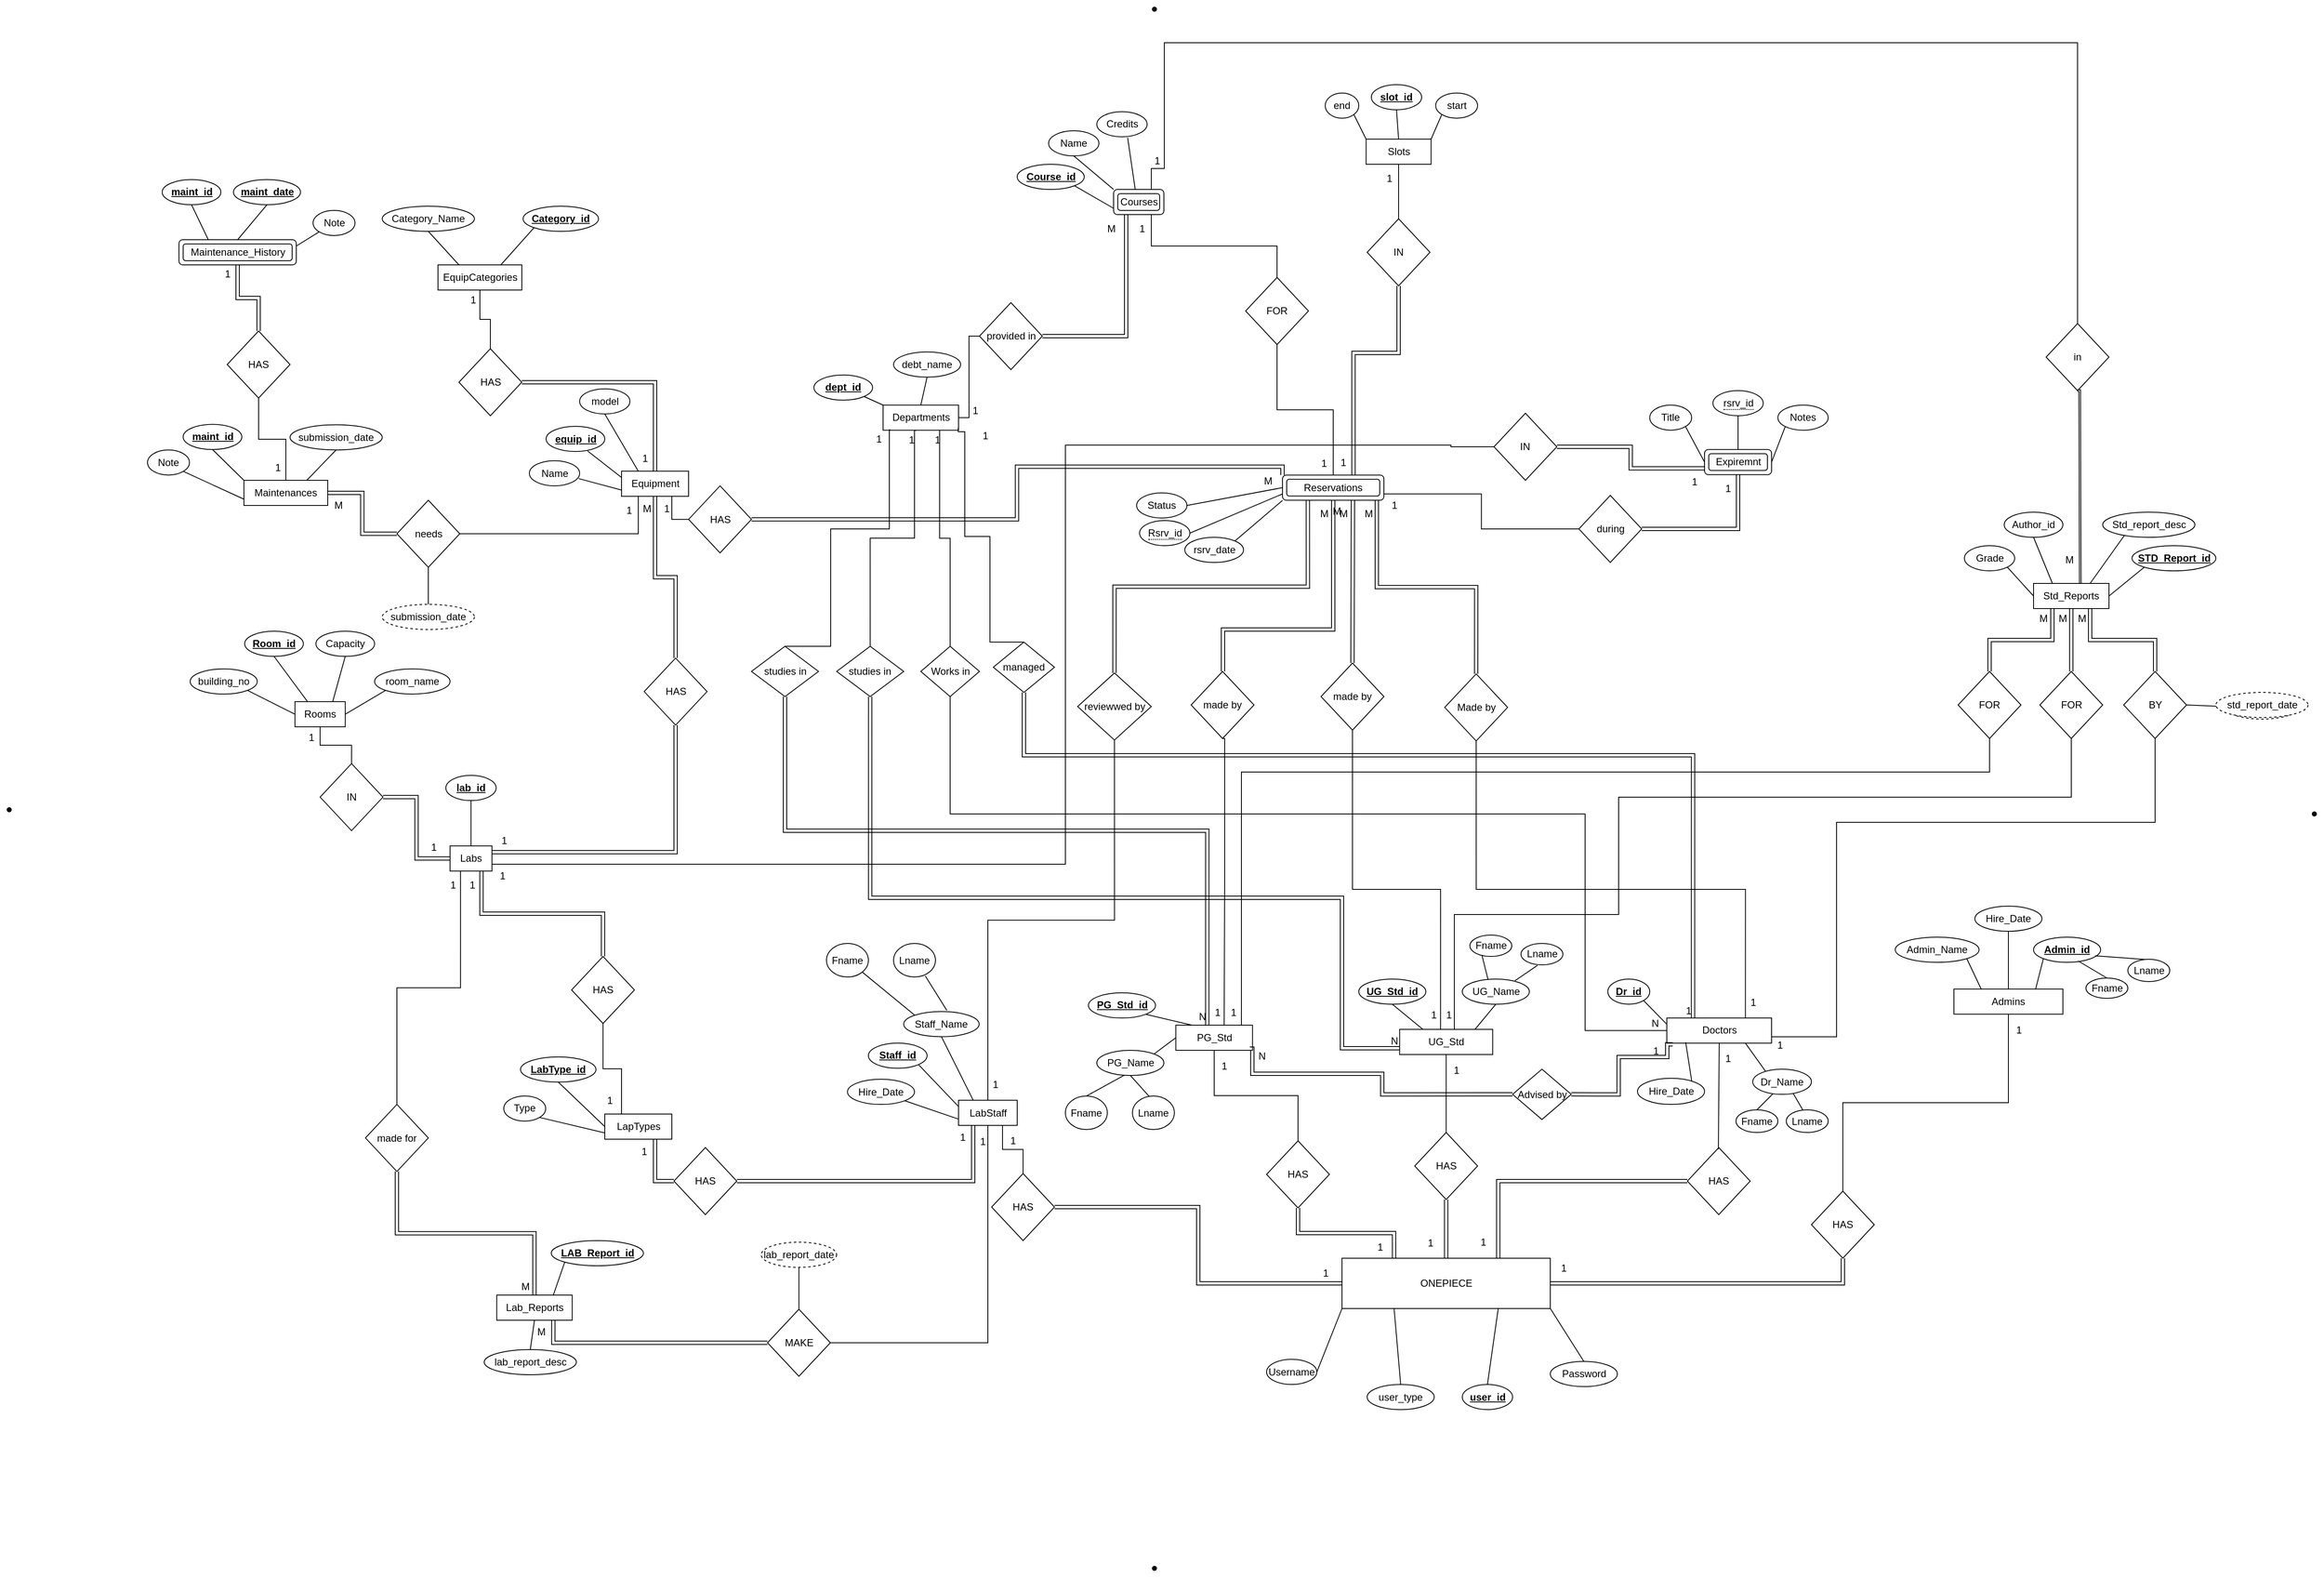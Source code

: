<mxfile version="22.1.17" type="device">
  <diagram name="Page-1" id="nDpB-C4uaRFqqQgDLJCR">
    <mxGraphModel dx="4275" dy="1535" grid="1" gridSize="10" guides="1" tooltips="1" connect="1" arrows="0" fold="1" page="1" pageScale="1" pageWidth="850" pageHeight="1100" math="0" shadow="0">
      <root>
        <mxCell id="0" />
        <mxCell id="1" parent="0" />
        <mxCell id="ptCPzutmmY7kmalORsYN-1" value="" style="group" parent="1" vertex="1" connectable="0">
          <mxGeometry x="-2880" y="-920" width="2553" height="1670" as="geometry" />
        </mxCell>
        <mxCell id="4zU_NHBIepmCl1VkYr-2-1" value="UG_Std" style="whiteSpace=wrap;html=1;points=[[0,0,0,0,0],[0,0.25,0,0,0],[0,0.5,0,0,0],[0,0.75,0,0,0],[0,1,0,0,0],[0.23,0,0,0,0],[0.25,1,0,0,0],[0.44,0,0,0,0],[0.5,1,0,0,0],[0.64,0,0,0,0],[0.75,1,0,0,0],[0.81,0,0,0,0],[1,0,0,0,0],[1,0.25,0,0,0],[1,0.5,0,0,0],[1,0.75,0,0,0],[1,1,0,0,0]];fontSize=12;" parent="ptCPzutmmY7kmalORsYN-1" vertex="1">
          <mxGeometry x="1468.75" y="1177" width="111" height="30" as="geometry" />
        </mxCell>
        <mxCell id="4zU_NHBIepmCl1VkYr-2-2" value="&lt;b style=&quot;font-size: 12px;&quot;&gt;&lt;u style=&quot;font-size: 12px;&quot;&gt;PG_Std_id&lt;/u&gt;&lt;/b&gt;" style="ellipse;whiteSpace=wrap;html=1;fontSize=12;" parent="ptCPzutmmY7kmalORsYN-1" vertex="1">
          <mxGeometry x="1097.5" y="1133.43" width="80" height="30" as="geometry" />
        </mxCell>
        <mxCell id="4zU_NHBIepmCl1VkYr-2-5" value="PG_Std" style="whiteSpace=wrap;html=1;points=[[0,0,0,0,0],[0,0.25,0,0,0],[0,0.5,0,0,0],[0,0.75,0,0,0],[0,1,0,0,0],[0.21,0,0,0,0],[0.25,1,0,0,0],[0.41,0,0,0,0],[0.5,1,0,0,0],[0.63,0,0,0,0],[0.75,1,0,0,0],[0.81,0,0,0,0],[1,0,0,0,0],[1,0.25,0,0,0],[1,0.5,0,0,0],[1,0.75,0,0,0],[1,1,0,0,0]];fontSize=12;" parent="ptCPzutmmY7kmalORsYN-1" vertex="1">
          <mxGeometry x="1201.75" y="1171.99" width="91.5" height="30" as="geometry" />
        </mxCell>
        <mxCell id="4zU_NHBIepmCl1VkYr-2-6" style="rounded=0;orthogonalLoop=1;jettySize=auto;html=1;exitX=0.21;exitY=0;exitDx=0;exitDy=0;entryX=1;entryY=1;entryDx=0;entryDy=0;endArrow=none;endFill=0;exitPerimeter=0;fontSize=12;" parent="ptCPzutmmY7kmalORsYN-1" source="4zU_NHBIepmCl1VkYr-2-5" target="4zU_NHBIepmCl1VkYr-2-2" edge="1">
          <mxGeometry relative="1" as="geometry" />
        </mxCell>
        <mxCell id="4zU_NHBIepmCl1VkYr-2-17" value="Admins" style="whiteSpace=wrap;html=1;fontSize=12;" parent="ptCPzutmmY7kmalORsYN-1" vertex="1">
          <mxGeometry x="2130" y="1128.88" width="130" height="30" as="geometry" />
        </mxCell>
        <mxCell id="4zU_NHBIepmCl1VkYr-2-18" style="rounded=0;orthogonalLoop=1;jettySize=auto;html=1;exitX=0.81;exitY=0;exitDx=0;exitDy=0;endArrow=none;endFill=0;entryX=0.5;entryY=1;entryDx=0;entryDy=0;exitPerimeter=0;fontSize=12;" parent="ptCPzutmmY7kmalORsYN-1" source="4zU_NHBIepmCl1VkYr-2-1" target="4zU_NHBIepmCl1VkYr-2-23" edge="1">
          <mxGeometry relative="1" as="geometry">
            <mxPoint x="1568.5" y="1176.25" as="sourcePoint" />
            <mxPoint x="1528.5" y="1141.25" as="targetPoint" />
          </mxGeometry>
        </mxCell>
        <mxCell id="4zU_NHBIepmCl1VkYr-2-23" value="UG_Name" style="ellipse;whiteSpace=wrap;html=1;fontSize=12;" parent="ptCPzutmmY7kmalORsYN-1" vertex="1">
          <mxGeometry x="1543.5" y="1117" width="80" height="30" as="geometry" />
        </mxCell>
        <mxCell id="4zU_NHBIepmCl1VkYr-2-24" style="rounded=0;orthogonalLoop=1;jettySize=auto;html=1;endArrow=none;endFill=0;entryX=1;entryY=0;entryDx=0;entryDy=0;exitX=0;exitY=0.5;exitDx=0;exitDy=0;exitPerimeter=0;fontSize=12;" parent="ptCPzutmmY7kmalORsYN-1" source="4zU_NHBIepmCl1VkYr-2-5" target="4zU_NHBIepmCl1VkYr-2-25" edge="1">
          <mxGeometry relative="1" as="geometry">
            <mxPoint x="1256" y="1180.75" as="sourcePoint" />
            <mxPoint x="1265.5" y="1141.25" as="targetPoint" />
          </mxGeometry>
        </mxCell>
        <mxCell id="4zU_NHBIepmCl1VkYr-2-25" value="PG_Name" style="ellipse;whiteSpace=wrap;html=1;fontSize=12;" parent="ptCPzutmmY7kmalORsYN-1" vertex="1">
          <mxGeometry x="1107.5" y="1201.99" width="80" height="30" as="geometry" />
        </mxCell>
        <mxCell id="4zU_NHBIepmCl1VkYr-2-26" value="&lt;span style=&quot;font-size: 12px;&quot;&gt;Admin_id&lt;/span&gt;" style="ellipse;whiteSpace=wrap;html=1;fontStyle=5;fontSize=12;" parent="ptCPzutmmY7kmalORsYN-1" vertex="1">
          <mxGeometry x="2225" y="1067" width="80" height="30" as="geometry" />
        </mxCell>
        <mxCell id="4zU_NHBIepmCl1VkYr-2-27" style="rounded=0;orthogonalLoop=1;jettySize=auto;html=1;exitX=0.75;exitY=0;exitDx=0;exitDy=0;entryX=0;entryY=1;entryDx=0;entryDy=0;endArrow=none;endFill=0;fontSize=12;" parent="ptCPzutmmY7kmalORsYN-1" source="4zU_NHBIepmCl1VkYr-2-17" target="4zU_NHBIepmCl1VkYr-2-26" edge="1">
          <mxGeometry relative="1" as="geometry">
            <mxPoint x="2312.5" y="1216.38" as="sourcePoint" />
          </mxGeometry>
        </mxCell>
        <mxCell id="4zU_NHBIepmCl1VkYr-2-32" style="rounded=0;orthogonalLoop=1;jettySize=auto;html=1;exitX=0.25;exitY=0;exitDx=0;exitDy=0;endArrow=none;endFill=0;entryX=1;entryY=1;entryDx=0;entryDy=0;fontSize=12;" parent="ptCPzutmmY7kmalORsYN-1" source="4zU_NHBIepmCl1VkYr-2-17" target="4zU_NHBIepmCl1VkYr-2-33" edge="1">
          <mxGeometry relative="1" as="geometry">
            <mxPoint x="2155" y="1116.63" as="sourcePoint" />
            <mxPoint x="2175" y="1081.63" as="targetPoint" />
          </mxGeometry>
        </mxCell>
        <mxCell id="4zU_NHBIepmCl1VkYr-2-33" value="Admin_Name" style="ellipse;whiteSpace=wrap;html=1;fontSize=12;" parent="ptCPzutmmY7kmalORsYN-1" vertex="1">
          <mxGeometry x="2060" y="1067" width="100" height="30" as="geometry" />
        </mxCell>
        <mxCell id="4zU_NHBIepmCl1VkYr-2-34" value="&lt;b style=&quot;font-size: 12px;&quot;&gt;&lt;u style=&quot;font-size: 12px;&quot;&gt;UG_Std_id&lt;/u&gt;&lt;/b&gt;" style="ellipse;whiteSpace=wrap;html=1;fontSize=12;" parent="ptCPzutmmY7kmalORsYN-1" vertex="1">
          <mxGeometry x="1420" y="1117" width="80" height="30" as="geometry" />
        </mxCell>
        <mxCell id="4zU_NHBIepmCl1VkYr-2-35" style="rounded=0;orthogonalLoop=1;jettySize=auto;html=1;entryX=0.5;entryY=1;entryDx=0;entryDy=0;endArrow=none;endFill=0;exitX=0.25;exitY=0;exitDx=0;exitDy=0;fontSize=12;" parent="ptCPzutmmY7kmalORsYN-1" source="4zU_NHBIepmCl1VkYr-2-1" target="4zU_NHBIepmCl1VkYr-2-34" edge="1">
          <mxGeometry relative="1" as="geometry">
            <mxPoint x="1473.5" y="1191.25" as="sourcePoint" />
          </mxGeometry>
        </mxCell>
        <mxCell id="4zU_NHBIepmCl1VkYr-2-36" value="&lt;span style=&quot;border-color: var(--border-color); font-size: 12px;&quot;&gt;Username&lt;/span&gt;" style="ellipse;whiteSpace=wrap;html=1;fontStyle=0;shadow=0;fontSize=12;" parent="ptCPzutmmY7kmalORsYN-1" vertex="1">
          <mxGeometry x="1310" y="1570.63" width="60" height="30" as="geometry" />
        </mxCell>
        <mxCell id="4zU_NHBIepmCl1VkYr-2-37" value="Password" style="ellipse;whiteSpace=wrap;html=1;fontSize=12;" parent="ptCPzutmmY7kmalORsYN-1" vertex="1">
          <mxGeometry x="1648.5" y="1573.13" width="80" height="30" as="geometry" />
        </mxCell>
        <mxCell id="4zU_NHBIepmCl1VkYr-2-38" style="rounded=0;orthogonalLoop=1;jettySize=auto;html=1;endArrow=none;endFill=0;entryX=0.5;entryY=0;entryDx=0;entryDy=0;exitX=1;exitY=1;exitDx=0;exitDy=0;fontSize=12;" parent="ptCPzutmmY7kmalORsYN-1" source="4zU_NHBIepmCl1VkYr-2-39" target="4zU_NHBIepmCl1VkYr-2-37" edge="1">
          <mxGeometry relative="1" as="geometry">
            <mxPoint x="1680" y="1590" as="targetPoint" />
            <mxPoint x="1680" y="1530" as="sourcePoint" />
          </mxGeometry>
        </mxCell>
        <mxCell id="4zU_NHBIepmCl1VkYr-2-39" value="ONEPIECE" style="whiteSpace=wrap;html=1;points=[[0,0,0,0,0],[0,0.25,0,0,0],[0,0.5,0,0,0],[0,0.75,0,0,0],[0,1,0,0,0],[0.25,0,0,0,0],[0.25,1,0,0,0],[0.44,1,0,0,1],[0.5,0,0,0,0],[0.61,1,0,0,1],[0.75,0,0,0,0],[0.75,1,0,0,0],[1,0,0,0,0],[1,0.25,0,0,0],[1,0.5,0,0,0],[1,0.75,0,0,0],[1,1,0,0,0]];fontSize=12;" parent="ptCPzutmmY7kmalORsYN-1" vertex="1">
          <mxGeometry x="1400" y="1450" width="248.5" height="60" as="geometry" />
        </mxCell>
        <mxCell id="4zU_NHBIepmCl1VkYr-2-40" style="rounded=0;orthogonalLoop=1;jettySize=auto;html=1;exitX=0;exitY=1;exitDx=0;exitDy=0;endArrow=none;endFill=0;entryX=1;entryY=0.5;entryDx=0;entryDy=0;fontSize=12;" parent="ptCPzutmmY7kmalORsYN-1" source="4zU_NHBIepmCl1VkYr-2-39" target="4zU_NHBIepmCl1VkYr-2-36" edge="1">
          <mxGeometry relative="1" as="geometry">
            <mxPoint x="1656" y="1759.25" as="sourcePoint" />
            <mxPoint x="1591" y="1625" as="targetPoint" />
          </mxGeometry>
        </mxCell>
        <mxCell id="4zU_NHBIepmCl1VkYr-2-61" style="rounded=0;orthogonalLoop=1;jettySize=auto;html=1;exitX=0.75;exitY=1;exitDx=0;exitDy=0;endArrow=none;endFill=0;entryX=0.5;entryY=0;entryDx=0;entryDy=0;fontSize=12;" parent="ptCPzutmmY7kmalORsYN-1" source="4zU_NHBIepmCl1VkYr-2-39" target="4zU_NHBIepmCl1VkYr-2-70" edge="1">
          <mxGeometry relative="1" as="geometry">
            <mxPoint x="1564" y="1583.75" as="sourcePoint" />
            <mxPoint x="1580" y="1600" as="targetPoint" />
          </mxGeometry>
        </mxCell>
        <mxCell id="4zU_NHBIepmCl1VkYr-2-62" value="user_type" style="ellipse;whiteSpace=wrap;html=1;fontSize=12;" parent="ptCPzutmmY7kmalORsYN-1" vertex="1">
          <mxGeometry x="1430" y="1600.63" width="80" height="30" as="geometry" />
        </mxCell>
        <mxCell id="4zU_NHBIepmCl1VkYr-2-63" style="rounded=0;orthogonalLoop=1;jettySize=auto;html=1;exitX=0.25;exitY=1;exitDx=0;exitDy=0;entryX=0.5;entryY=0;entryDx=0;entryDy=0;endArrow=none;endFill=0;fontSize=12;" parent="ptCPzutmmY7kmalORsYN-1" source="4zU_NHBIepmCl1VkYr-2-39" target="4zU_NHBIepmCl1VkYr-2-62" edge="1">
          <mxGeometry relative="1" as="geometry">
            <mxPoint x="1521.5" y="1536.76" as="sourcePoint" />
          </mxGeometry>
        </mxCell>
        <mxCell id="4zU_NHBIepmCl1VkYr-2-64" style="rounded=0;orthogonalLoop=1;jettySize=auto;html=1;entryX=0.5;entryY=1;entryDx=0;entryDy=0;endArrow=none;endFill=0;exitX=0.5;exitY=0;exitDx=0;exitDy=0;fontSize=12;" parent="ptCPzutmmY7kmalORsYN-1" source="4zU_NHBIepmCl1VkYr-2-17" target="4zU_NHBIepmCl1VkYr-2-65" edge="1">
          <mxGeometry relative="1" as="geometry">
            <mxPoint x="2190" y="1128.38" as="sourcePoint" />
          </mxGeometry>
        </mxCell>
        <mxCell id="4zU_NHBIepmCl1VkYr-2-65" value="Hire_Date" style="ellipse;whiteSpace=wrap;html=1;fontSize=12;" parent="ptCPzutmmY7kmalORsYN-1" vertex="1">
          <mxGeometry x="2155" y="1030" width="80" height="30" as="geometry" />
        </mxCell>
        <mxCell id="4zU_NHBIepmCl1VkYr-2-70" value="&lt;b style=&quot;font-size: 12px;&quot;&gt;&lt;u style=&quot;font-size: 12px;&quot;&gt;user_id&lt;/u&gt;&lt;/b&gt;" style="ellipse;whiteSpace=wrap;html=1;align=center;shadow=0;fontSize=12;" parent="ptCPzutmmY7kmalORsYN-1" vertex="1">
          <mxGeometry x="1543.5" y="1600.63" width="60" height="30" as="geometry" />
        </mxCell>
        <mxCell id="4zU_NHBIepmCl1VkYr-2-83" value="" style="shape=link;html=1;rounded=0;entryX=0;entryY=0.5;entryDx=0;entryDy=0;edgeStyle=orthogonalEdgeStyle;exitX=1;exitY=0.5;exitDx=0;exitDy=0;fontSize=12;" parent="ptCPzutmmY7kmalORsYN-1" source="4zU_NHBIepmCl1VkYr-2-330" target="4zU_NHBIepmCl1VkYr-2-39" edge="1">
          <mxGeometry relative="1" as="geometry">
            <mxPoint x="1030" y="1470" as="sourcePoint" />
            <mxPoint x="1677.05" y="1516" as="targetPoint" />
          </mxGeometry>
        </mxCell>
        <mxCell id="4zU_NHBIepmCl1VkYr-2-84" value="1" style="resizable=0;html=1;whiteSpace=wrap;align=right;verticalAlign=bottom;fontSize=12;" parent="4zU_NHBIepmCl1VkYr-2-83" connectable="0" vertex="1">
          <mxGeometry x="1" relative="1" as="geometry">
            <mxPoint x="-15" y="-4" as="offset" />
          </mxGeometry>
        </mxCell>
        <mxCell id="4zU_NHBIepmCl1VkYr-2-107" value="HAS" style="rhombus;whiteSpace=wrap;html=1;fontSize=12;" parent="ptCPzutmmY7kmalORsYN-1" vertex="1">
          <mxGeometry x="1310" y="1310" width="75" height="80" as="geometry" />
        </mxCell>
        <mxCell id="4zU_NHBIepmCl1VkYr-2-108" value="" style="shape=link;html=1;rounded=0;entryX=0.25;entryY=0;entryDx=0;entryDy=0;exitX=0.5;exitY=1;exitDx=0;exitDy=0;edgeStyle=orthogonalEdgeStyle;fontSize=12;" parent="ptCPzutmmY7kmalORsYN-1" source="4zU_NHBIepmCl1VkYr-2-107" target="4zU_NHBIepmCl1VkYr-2-39" edge="1">
          <mxGeometry relative="1" as="geometry">
            <mxPoint x="1928.05" y="1382.75" as="sourcePoint" />
            <mxPoint x="1668.5" y="1450" as="targetPoint" />
          </mxGeometry>
        </mxCell>
        <mxCell id="4zU_NHBIepmCl1VkYr-2-109" value="1" style="resizable=0;html=1;whiteSpace=wrap;align=right;verticalAlign=bottom;fontSize=12;" parent="4zU_NHBIepmCl1VkYr-2-108" connectable="0" vertex="1">
          <mxGeometry x="1" relative="1" as="geometry">
            <mxPoint x="-12" y="-4" as="offset" />
          </mxGeometry>
        </mxCell>
        <mxCell id="4zU_NHBIepmCl1VkYr-2-110" value="" style="endArrow=none;html=1;rounded=0;exitX=0.5;exitY=0;exitDx=0;exitDy=0;entryX=0.5;entryY=1;entryDx=0;entryDy=0;edgeStyle=orthogonalEdgeStyle;fontSize=12;" parent="ptCPzutmmY7kmalORsYN-1" source="4zU_NHBIepmCl1VkYr-2-107" target="4zU_NHBIepmCl1VkYr-2-5" edge="1">
          <mxGeometry relative="1" as="geometry">
            <mxPoint x="1711.55" y="1257" as="sourcePoint" />
            <mxPoint x="1258.5" y="1223" as="targetPoint" />
          </mxGeometry>
        </mxCell>
        <mxCell id="4zU_NHBIepmCl1VkYr-2-111" value="1" style="resizable=0;html=1;whiteSpace=wrap;align=right;verticalAlign=bottom;fontSize=12;" parent="4zU_NHBIepmCl1VkYr-2-110" connectable="0" vertex="1">
          <mxGeometry x="1" relative="1" as="geometry">
            <mxPoint x="17" y="27" as="offset" />
          </mxGeometry>
        </mxCell>
        <mxCell id="4zU_NHBIepmCl1VkYr-2-112" value="HAS" style="rhombus;whiteSpace=wrap;html=1;fontSize=12;" parent="ptCPzutmmY7kmalORsYN-1" vertex="1">
          <mxGeometry x="1486.75" y="1300" width="75" height="80" as="geometry" />
        </mxCell>
        <mxCell id="4zU_NHBIepmCl1VkYr-2-113" value="" style="shape=link;html=1;rounded=0;entryX=0.5;entryY=0;entryDx=0;entryDy=0;exitX=0.5;exitY=1;exitDx=0;exitDy=0;fontSize=12;" parent="ptCPzutmmY7kmalORsYN-1" source="4zU_NHBIepmCl1VkYr-2-112" target="4zU_NHBIepmCl1VkYr-2-39" edge="1">
          <mxGeometry relative="1" as="geometry">
            <mxPoint x="2199.3" y="1384" as="sourcePoint" />
            <mxPoint x="1939.75" y="1451.25" as="targetPoint" />
          </mxGeometry>
        </mxCell>
        <mxCell id="4zU_NHBIepmCl1VkYr-2-114" value="1" style="resizable=0;html=1;whiteSpace=wrap;align=right;verticalAlign=bottom;fontSize=12;" parent="4zU_NHBIepmCl1VkYr-2-113" connectable="0" vertex="1">
          <mxGeometry x="1" relative="1" as="geometry">
            <mxPoint x="-14" y="-10" as="offset" />
          </mxGeometry>
        </mxCell>
        <mxCell id="4zU_NHBIepmCl1VkYr-2-115" value="" style="endArrow=none;html=1;rounded=0;exitX=0.5;exitY=0;exitDx=0;exitDy=0;entryX=0.5;entryY=1;entryDx=0;entryDy=0;fontSize=12;" parent="ptCPzutmmY7kmalORsYN-1" source="4zU_NHBIepmCl1VkYr-2-112" target="4zU_NHBIepmCl1VkYr-2-1" edge="1">
          <mxGeometry relative="1" as="geometry">
            <mxPoint x="1982.8" y="1258.25" as="sourcePoint" />
            <mxPoint x="1529.75" y="1224.25" as="targetPoint" />
          </mxGeometry>
        </mxCell>
        <mxCell id="4zU_NHBIepmCl1VkYr-2-116" value="1" style="resizable=0;html=1;whiteSpace=wrap;align=right;verticalAlign=bottom;fontSize=12;" parent="4zU_NHBIepmCl1VkYr-2-115" connectable="0" vertex="1">
          <mxGeometry x="1" relative="1" as="geometry">
            <mxPoint x="17" y="27" as="offset" />
          </mxGeometry>
        </mxCell>
        <mxCell id="4zU_NHBIepmCl1VkYr-2-118" value="" style="shape=link;html=1;rounded=0;entryX=0.75;entryY=0;entryDx=0;entryDy=0;edgeStyle=orthogonalEdgeStyle;exitX=0;exitY=0.5;exitDx=0;exitDy=0;fontSize=12;" parent="ptCPzutmmY7kmalORsYN-1" source="4zU_NHBIepmCl1VkYr-2-316" target="4zU_NHBIepmCl1VkYr-2-39" edge="1">
          <mxGeometry relative="1" as="geometry">
            <mxPoint x="1720" y="1390" as="sourcePoint" />
            <mxPoint x="2140" y="1463.5" as="targetPoint" />
          </mxGeometry>
        </mxCell>
        <mxCell id="4zU_NHBIepmCl1VkYr-2-119" value="1" style="resizable=0;html=1;whiteSpace=wrap;align=right;verticalAlign=bottom;fontSize=12;" parent="4zU_NHBIepmCl1VkYr-2-118" connectable="0" vertex="1">
          <mxGeometry x="1" relative="1" as="geometry">
            <mxPoint x="-13" y="-10" as="offset" />
          </mxGeometry>
        </mxCell>
        <mxCell id="4zU_NHBIepmCl1VkYr-2-120" value="" style="endArrow=none;html=1;rounded=0;exitX=0.5;exitY=0;exitDx=0;exitDy=0;entryX=0.5;entryY=1;entryDx=0;entryDy=0;edgeStyle=orthogonalEdgeStyle;fontSize=12;" parent="ptCPzutmmY7kmalORsYN-1" source="4zU_NHBIepmCl1VkYr-2-122" target="4zU_NHBIepmCl1VkYr-2-17" edge="1">
          <mxGeometry relative="1" as="geometry">
            <mxPoint x="2183.05" y="1270.5" as="sourcePoint" />
            <mxPoint x="1730" y="1236.5" as="targetPoint" />
          </mxGeometry>
        </mxCell>
        <mxCell id="4zU_NHBIepmCl1VkYr-2-121" value="1" style="resizable=0;html=1;whiteSpace=wrap;align=right;verticalAlign=bottom;fontSize=12;" parent="4zU_NHBIepmCl1VkYr-2-120" connectable="0" vertex="1">
          <mxGeometry x="1" relative="1" as="geometry">
            <mxPoint x="17" y="27" as="offset" />
          </mxGeometry>
        </mxCell>
        <mxCell id="4zU_NHBIepmCl1VkYr-2-122" value="HAS" style="rhombus;whiteSpace=wrap;html=1;fontSize=12;" parent="ptCPzutmmY7kmalORsYN-1" vertex="1">
          <mxGeometry x="1960" y="1370" width="75" height="80" as="geometry" />
        </mxCell>
        <mxCell id="4zU_NHBIepmCl1VkYr-2-129" value="Reservations" style="shape=ext;margin=3;double=1;whiteSpace=wrap;html=1;align=center;rounded=1;points=[[0,0,0,0,0],[0,0.25,0,0,0],[0,0.5,0,0,0],[0,0.75,0,0,0],[0,1,0,0,0],[0.17,1,0,0,0],[0.25,0,0,0,0],[0.36,1,0,0,0],[0.5,0,0,0,0],[0.5,1,0,0,0],[0.7,0,0,0,0],[0.75,1,0,0,0],[0.84,0,0,0,0],[0.93,1,0,0,0],[1,0,0,0,0],[1,0.25,0,0,0],[1,0.5,0,0,0],[1,0.75,0,0,0]];fontSize=12;" parent="ptCPzutmmY7kmalORsYN-1" vertex="1">
          <mxGeometry x="1329" y="515.75" width="121" height="30" as="geometry" />
        </mxCell>
        <mxCell id="4zU_NHBIepmCl1VkYr-2-130" style="rounded=0;orthogonalLoop=1;jettySize=auto;html=1;entryX=1;entryY=0.5;entryDx=0;entryDy=0;endArrow=none;endFill=0;exitX=0;exitY=0.75;exitDx=0;exitDy=0;exitPerimeter=0;fontSize=12;" parent="ptCPzutmmY7kmalORsYN-1" source="4zU_NHBIepmCl1VkYr-2-129" target="4zU_NHBIepmCl1VkYr-2-141" edge="1">
          <mxGeometry relative="1" as="geometry">
            <mxPoint x="1311" y="528.25" as="sourcePoint" />
            <mxPoint x="1268.5" y="530.75" as="targetPoint" />
          </mxGeometry>
        </mxCell>
        <mxCell id="4zU_NHBIepmCl1VkYr-2-131" value="Status" style="ellipse;whiteSpace=wrap;html=1;fontSize=12;" parent="ptCPzutmmY7kmalORsYN-1" vertex="1">
          <mxGeometry x="1155" y="537" width="60" height="30" as="geometry" />
        </mxCell>
        <mxCell id="4zU_NHBIepmCl1VkYr-2-132" style="rounded=0;orthogonalLoop=1;jettySize=auto;html=1;exitX=0;exitY=0.5;exitDx=0;exitDy=0;entryX=1;entryY=0.5;entryDx=0;entryDy=0;endArrow=none;endFill=0;exitPerimeter=0;fontSize=12;" parent="ptCPzutmmY7kmalORsYN-1" source="4zU_NHBIepmCl1VkYr-2-129" target="4zU_NHBIepmCl1VkYr-2-131" edge="1">
          <mxGeometry relative="1" as="geometry">
            <mxPoint x="1426" y="523" as="sourcePoint" />
            <mxPoint x="1472" y="493" as="targetPoint" />
          </mxGeometry>
        </mxCell>
        <mxCell id="4zU_NHBIepmCl1VkYr-2-135" value="rsrv_date" style="ellipse;whiteSpace=wrap;html=1;fontSize=12;" parent="ptCPzutmmY7kmalORsYN-1" vertex="1">
          <mxGeometry x="1212.5" y="590" width="70" height="30" as="geometry" />
        </mxCell>
        <mxCell id="4zU_NHBIepmCl1VkYr-2-136" style="rounded=0;orthogonalLoop=1;jettySize=auto;html=1;entryX=1;entryY=0;entryDx=0;entryDy=0;endArrow=none;endFill=0;fontSize=12;" parent="ptCPzutmmY7kmalORsYN-1" target="4zU_NHBIepmCl1VkYr-2-135" edge="1">
          <mxGeometry relative="1" as="geometry">
            <mxPoint x="1329" y="546" as="sourcePoint" />
          </mxGeometry>
        </mxCell>
        <mxCell id="4zU_NHBIepmCl1VkYr-2-141" value="&lt;span style=&quot;border-bottom: 1px dotted; font-size: 12px;&quot;&gt;Rsrv_id&lt;/span&gt;" style="ellipse;whiteSpace=wrap;html=1;align=center;fontSize=12;" parent="ptCPzutmmY7kmalORsYN-1" vertex="1">
          <mxGeometry x="1158.5" y="570" width="60" height="30" as="geometry" />
        </mxCell>
        <mxCell id="4zU_NHBIepmCl1VkYr-2-143" value="" style="shape=link;html=1;rounded=0;entryX=0.5;entryY=0;entryDx=0;entryDy=0;exitX=0.5;exitY=1;exitDx=0;exitDy=0;edgeStyle=orthogonalEdgeStyle;fontSize=12;" parent="ptCPzutmmY7kmalORsYN-1" source="4zU_NHBIepmCl1VkYr-2-129" target="4zU_NHBIepmCl1VkYr-2-145" edge="1">
          <mxGeometry relative="1" as="geometry">
            <mxPoint x="1481" y="910" as="sourcePoint" />
            <mxPoint x="1570" y="890" as="targetPoint" />
            <Array as="points">
              <mxPoint x="1390" y="700" />
              <mxPoint x="1258" y="700" />
              <mxPoint x="1258" y="750" />
            </Array>
          </mxGeometry>
        </mxCell>
        <mxCell id="4zU_NHBIepmCl1VkYr-2-144" value="M" style="resizable=0;html=1;whiteSpace=wrap;align=right;verticalAlign=bottom;fontSize=12;" parent="4zU_NHBIepmCl1VkYr-2-143" connectable="0" vertex="1">
          <mxGeometry x="1" relative="1" as="geometry">
            <mxPoint x="128" y="-180" as="offset" />
          </mxGeometry>
        </mxCell>
        <mxCell id="4zU_NHBIepmCl1VkYr-2-145" value="made by" style="rhombus;whiteSpace=wrap;html=1;fontSize=12;" parent="ptCPzutmmY7kmalORsYN-1" vertex="1">
          <mxGeometry x="1220" y="750" width="75" height="80" as="geometry" />
        </mxCell>
        <mxCell id="4zU_NHBIepmCl1VkYr-2-147" value="" style="shape=link;html=1;rounded=0;entryX=0.5;entryY=0;entryDx=0;entryDy=0;edgeStyle=orthogonalEdgeStyle;fontSize=12;" parent="ptCPzutmmY7kmalORsYN-1" target="4zU_NHBIepmCl1VkYr-2-149" edge="1">
          <mxGeometry relative="1" as="geometry">
            <mxPoint x="1413" y="546" as="sourcePoint" />
            <mxPoint x="1712.47" y="884.25" as="targetPoint" />
            <Array as="points">
              <mxPoint x="1413" y="546" />
            </Array>
          </mxGeometry>
        </mxCell>
        <mxCell id="4zU_NHBIepmCl1VkYr-2-148" value="M" style="resizable=0;html=1;whiteSpace=wrap;align=right;verticalAlign=bottom;fontSize=12;" parent="4zU_NHBIepmCl1VkYr-2-147" connectable="0" vertex="1">
          <mxGeometry x="1" relative="1" as="geometry">
            <mxPoint x="-4" y="-170" as="offset" />
          </mxGeometry>
        </mxCell>
        <mxCell id="4zU_NHBIepmCl1VkYr-2-149" value="made by" style="rhombus;whiteSpace=wrap;html=1;fontSize=12;" parent="ptCPzutmmY7kmalORsYN-1" vertex="1">
          <mxGeometry x="1375" y="740" width="75" height="80" as="geometry" />
        </mxCell>
        <mxCell id="4zU_NHBIepmCl1VkYr-2-150" value="" style="endArrow=none;html=1;rounded=0;exitX=0.5;exitY=1;exitDx=0;exitDy=0;entryX=0.63;entryY=0;entryDx=0;entryDy=0;edgeStyle=orthogonalEdgeStyle;entryPerimeter=0;fontSize=12;" parent="ptCPzutmmY7kmalORsYN-1" source="4zU_NHBIepmCl1VkYr-2-145" target="4zU_NHBIepmCl1VkYr-2-5" edge="1">
          <mxGeometry relative="1" as="geometry">
            <mxPoint x="1278" y="964.25" as="sourcePoint" />
            <mxPoint x="1184" y="870.25" as="targetPoint" />
            <Array as="points">
              <mxPoint x="1260" y="830" />
              <mxPoint x="1260" y="1001" />
            </Array>
          </mxGeometry>
        </mxCell>
        <mxCell id="4zU_NHBIepmCl1VkYr-2-151" value="1" style="resizable=0;html=1;whiteSpace=wrap;align=right;verticalAlign=bottom;fontSize=12;" parent="4zU_NHBIepmCl1VkYr-2-150" connectable="0" vertex="1">
          <mxGeometry x="1" relative="1" as="geometry">
            <mxPoint x="-3" y="-6" as="offset" />
          </mxGeometry>
        </mxCell>
        <mxCell id="4zU_NHBIepmCl1VkYr-2-152" value="" style="endArrow=none;html=1;rounded=0;exitX=0.5;exitY=1;exitDx=0;exitDy=0;entryX=0.44;entryY=0;entryDx=0;entryDy=0;edgeStyle=orthogonalEdgeStyle;entryPerimeter=0;fontSize=12;" parent="ptCPzutmmY7kmalORsYN-1" source="4zU_NHBIepmCl1VkYr-2-149" target="4zU_NHBIepmCl1VkYr-2-1" edge="1">
          <mxGeometry relative="1" as="geometry">
            <mxPoint x="1400.5" y="800" as="sourcePoint" />
            <mxPoint x="1423.5" y="1156" as="targetPoint" />
            <Array as="points">
              <mxPoint x="1412" y="1010" />
              <mxPoint x="1518" y="1010" />
            </Array>
          </mxGeometry>
        </mxCell>
        <mxCell id="4zU_NHBIepmCl1VkYr-2-153" value="1" style="resizable=0;html=1;whiteSpace=wrap;align=right;verticalAlign=bottom;fontSize=12;" parent="4zU_NHBIepmCl1VkYr-2-152" connectable="0" vertex="1">
          <mxGeometry x="1" relative="1" as="geometry">
            <mxPoint x="-3" y="-8" as="offset" />
          </mxGeometry>
        </mxCell>
        <mxCell id="4zU_NHBIepmCl1VkYr-2-154" value="" style="shape=link;html=1;rounded=0;entryX=0.5;entryY=0;entryDx=0;entryDy=0;exitX=0.25;exitY=1;exitDx=0;exitDy=0;fontSize=12;edgeStyle=orthogonalEdgeStyle;" parent="ptCPzutmmY7kmalORsYN-1" source="4zU_NHBIepmCl1VkYr-2-129" target="4zU_NHBIepmCl1VkYr-2-156" edge="1">
          <mxGeometry relative="1" as="geometry">
            <mxPoint x="967" y="559" as="sourcePoint" />
            <mxPoint x="1356.59" y="902.68" as="targetPoint" />
          </mxGeometry>
        </mxCell>
        <mxCell id="4zU_NHBIepmCl1VkYr-2-155" value="M" style="resizable=0;html=1;whiteSpace=wrap;align=right;verticalAlign=bottom;fontSize=12;" parent="4zU_NHBIepmCl1VkYr-2-154" connectable="0" vertex="1">
          <mxGeometry x="1" relative="1" as="geometry">
            <mxPoint x="272" y="-185" as="offset" />
          </mxGeometry>
        </mxCell>
        <mxCell id="4zU_NHBIepmCl1VkYr-2-156" value="reviewwed by" style="rhombus;whiteSpace=wrap;html=1;fontSize=12;" parent="ptCPzutmmY7kmalORsYN-1" vertex="1">
          <mxGeometry x="1084.62" y="751.86" width="87.88" height="80" as="geometry" />
        </mxCell>
        <mxCell id="4zU_NHBIepmCl1VkYr-2-157" value="" style="endArrow=none;html=1;rounded=0;exitX=0.5;exitY=1;exitDx=0;exitDy=0;edgeStyle=orthogonalEdgeStyle;entryX=0.5;entryY=0;entryDx=0;entryDy=0;fontSize=12;" parent="ptCPzutmmY7kmalORsYN-1" source="4zU_NHBIepmCl1VkYr-2-156" target="4zU_NHBIepmCl1VkYr-2-320" edge="1">
          <mxGeometry relative="1" as="geometry">
            <mxPoint x="1044.62" y="818.43" as="sourcePoint" />
            <mxPoint x="990" y="1200" as="targetPoint" />
          </mxGeometry>
        </mxCell>
        <mxCell id="4zU_NHBIepmCl1VkYr-2-158" value="1" style="resizable=0;html=1;whiteSpace=wrap;align=right;verticalAlign=bottom;fontSize=12;" parent="4zU_NHBIepmCl1VkYr-2-157" connectable="0" vertex="1">
          <mxGeometry x="1" relative="1" as="geometry">
            <mxPoint x="14" y="-10" as="offset" />
          </mxGeometry>
        </mxCell>
        <mxCell id="4zU_NHBIepmCl1VkYr-2-163" value="Made by" style="rhombus;whiteSpace=wrap;html=1;fontSize=12;" parent="ptCPzutmmY7kmalORsYN-1" vertex="1">
          <mxGeometry x="1522.55" y="752.93" width="75" height="80" as="geometry" />
        </mxCell>
        <mxCell id="4zU_NHBIepmCl1VkYr-2-164" value="" style="shape=link;html=1;rounded=0;entryX=0.5;entryY=0;entryDx=0;entryDy=0;exitX=0.93;exitY=1;exitDx=0;exitDy=0;edgeStyle=orthogonalEdgeStyle;exitPerimeter=0;fontSize=12;" parent="ptCPzutmmY7kmalORsYN-1" source="4zU_NHBIepmCl1VkYr-2-129" target="4zU_NHBIepmCl1VkYr-2-163" edge="1">
          <mxGeometry relative="1" as="geometry">
            <mxPoint x="1520.5" y="546" as="sourcePoint" />
            <mxPoint x="1835.97" y="884.25" as="targetPoint" />
          </mxGeometry>
        </mxCell>
        <mxCell id="4zU_NHBIepmCl1VkYr-2-165" value="M" style="resizable=0;html=1;whiteSpace=wrap;align=right;verticalAlign=bottom;fontSize=12;" parent="4zU_NHBIepmCl1VkYr-2-164" connectable="0" vertex="1">
          <mxGeometry x="1" relative="1" as="geometry">
            <mxPoint x="-122" y="-183" as="offset" />
          </mxGeometry>
        </mxCell>
        <mxCell id="4zU_NHBIepmCl1VkYr-2-173" value="start" style="ellipse;whiteSpace=wrap;html=1;fontSize=12;" parent="ptCPzutmmY7kmalORsYN-1" vertex="1">
          <mxGeometry x="1511.75" y="60" width="50" height="30" as="geometry" />
        </mxCell>
        <mxCell id="4zU_NHBIepmCl1VkYr-2-174" value="Slots" style="whiteSpace=wrap;html=1;fontSize=12;" parent="ptCPzutmmY7kmalORsYN-1" vertex="1">
          <mxGeometry x="1428.75" y="115" width="77.5" height="30" as="geometry" />
        </mxCell>
        <mxCell id="4zU_NHBIepmCl1VkYr-2-175" style="rounded=0;orthogonalLoop=1;jettySize=auto;html=1;exitX=1;exitY=0;exitDx=0;exitDy=0;entryX=0;entryY=1;entryDx=0;entryDy=0;endArrow=none;endFill=0;fontSize=12;" parent="ptCPzutmmY7kmalORsYN-1" source="4zU_NHBIepmCl1VkYr-2-174" target="4zU_NHBIepmCl1VkYr-2-173" edge="1">
          <mxGeometry relative="1" as="geometry" />
        </mxCell>
        <mxCell id="4zU_NHBIepmCl1VkYr-2-176" value="&lt;b style=&quot;font-size: 12px;&quot;&gt;&lt;u style=&quot;font-size: 12px;&quot;&gt;slot_id&lt;/u&gt;&lt;/b&gt;" style="ellipse;whiteSpace=wrap;html=1;fontSize=12;" parent="ptCPzutmmY7kmalORsYN-1" vertex="1">
          <mxGeometry x="1435" y="50" width="60" height="30" as="geometry" />
        </mxCell>
        <mxCell id="4zU_NHBIepmCl1VkYr-2-177" style="rounded=0;orthogonalLoop=1;jettySize=auto;html=1;exitX=0.5;exitY=0;exitDx=0;exitDy=0;entryX=0.5;entryY=1;entryDx=0;entryDy=0;endArrow=none;endFill=0;fontSize=12;" parent="ptCPzutmmY7kmalORsYN-1" source="4zU_NHBIepmCl1VkYr-2-174" target="4zU_NHBIepmCl1VkYr-2-176" edge="1">
          <mxGeometry relative="1" as="geometry">
            <mxPoint x="1452.5" y="130.74" as="sourcePoint" />
            <mxPoint x="1408.5" y="116.74" as="targetPoint" />
          </mxGeometry>
        </mxCell>
        <mxCell id="4zU_NHBIepmCl1VkYr-2-178" style="rounded=0;orthogonalLoop=1;jettySize=auto;html=1;exitX=0;exitY=0;exitDx=0;exitDy=0;entryX=1;entryY=1;entryDx=0;entryDy=0;endArrow=none;endFill=0;fontSize=12;" parent="ptCPzutmmY7kmalORsYN-1" source="4zU_NHBIepmCl1VkYr-2-174" target="4zU_NHBIepmCl1VkYr-2-179" edge="1">
          <mxGeometry relative="1" as="geometry">
            <mxPoint x="1475.5" y="170.74" as="sourcePoint" />
          </mxGeometry>
        </mxCell>
        <mxCell id="4zU_NHBIepmCl1VkYr-2-179" value="end" style="ellipse;whiteSpace=wrap;html=1;fontSize=12;" parent="ptCPzutmmY7kmalORsYN-1" vertex="1">
          <mxGeometry x="1380" y="60" width="40" height="30" as="geometry" />
        </mxCell>
        <mxCell id="4zU_NHBIepmCl1VkYr-2-180" value="" style="endArrow=none;html=1;rounded=0;exitX=0.5;exitY=0;exitDx=0;exitDy=0;entryX=0.5;entryY=1;entryDx=0;entryDy=0;edgeStyle=orthogonalEdgeStyle;fontSize=12;" parent="ptCPzutmmY7kmalORsYN-1" source="4zU_NHBIepmCl1VkYr-2-182" target="4zU_NHBIepmCl1VkYr-2-174" edge="1">
          <mxGeometry relative="1" as="geometry">
            <mxPoint x="1649.42" y="-58.75" as="sourcePoint" />
            <mxPoint x="1191.87" y="-99.75" as="targetPoint" />
          </mxGeometry>
        </mxCell>
        <mxCell id="4zU_NHBIepmCl1VkYr-2-181" value="1" style="resizable=0;html=1;whiteSpace=wrap;align=right;verticalAlign=bottom;fontSize=12;" parent="4zU_NHBIepmCl1VkYr-2-180" connectable="0" vertex="1">
          <mxGeometry x="1" relative="1" as="geometry">
            <mxPoint x="-6" y="25" as="offset" />
          </mxGeometry>
        </mxCell>
        <mxCell id="4zU_NHBIepmCl1VkYr-2-182" value="IN" style="rhombus;whiteSpace=wrap;html=1;fontSize=12;" parent="ptCPzutmmY7kmalORsYN-1" vertex="1">
          <mxGeometry x="1430" y="210" width="75" height="80" as="geometry" />
        </mxCell>
        <mxCell id="4zU_NHBIepmCl1VkYr-2-183" value="" style="shape=link;html=1;rounded=0;exitX=0.5;exitY=1;exitDx=0;exitDy=0;edgeStyle=orthogonalEdgeStyle;entryX=0.7;entryY=0;entryDx=0;entryDy=0;entryPerimeter=0;fontSize=12;" parent="ptCPzutmmY7kmalORsYN-1" source="4zU_NHBIepmCl1VkYr-2-182" target="4zU_NHBIepmCl1VkYr-2-129" edge="1">
          <mxGeometry relative="1" as="geometry">
            <mxPoint x="1865.92" y="67" as="sourcePoint" />
            <mxPoint x="1310" y="130" as="targetPoint" />
            <Array as="points">
              <mxPoint x="1468" y="370" />
              <mxPoint x="1414" y="370" />
            </Array>
          </mxGeometry>
        </mxCell>
        <mxCell id="4zU_NHBIepmCl1VkYr-2-184" value="1" style="resizable=0;html=1;whiteSpace=wrap;align=right;verticalAlign=bottom;fontSize=12;" parent="4zU_NHBIepmCl1VkYr-2-183" connectable="0" vertex="1">
          <mxGeometry x="1" relative="1" as="geometry">
            <mxPoint x="-7" y="-6" as="offset" />
          </mxGeometry>
        </mxCell>
        <mxCell id="4zU_NHBIepmCl1VkYr-2-186" value="&lt;b style=&quot;font-size: 12px;&quot;&gt;&lt;u style=&quot;font-size: 12px;&quot;&gt;Course_id&lt;/u&gt;&lt;/b&gt;" style="ellipse;whiteSpace=wrap;html=1;fontSize=12;" parent="ptCPzutmmY7kmalORsYN-1" vertex="1">
          <mxGeometry x="1012.5" y="145" width="80" height="30" as="geometry" />
        </mxCell>
        <mxCell id="4zU_NHBIepmCl1VkYr-2-187" value="Name" style="ellipse;whiteSpace=wrap;html=1;fontSize=12;" parent="ptCPzutmmY7kmalORsYN-1" vertex="1">
          <mxGeometry x="1050" y="105" width="60" height="30" as="geometry" />
        </mxCell>
        <mxCell id="4zU_NHBIepmCl1VkYr-2-188" value="Credits" style="ellipse;whiteSpace=wrap;html=1;fontSize=12;" parent="ptCPzutmmY7kmalORsYN-1" vertex="1">
          <mxGeometry x="1107.5" y="82.25" width="60" height="30" as="geometry" />
        </mxCell>
        <mxCell id="4zU_NHBIepmCl1VkYr-2-189" style="rounded=0;orthogonalLoop=1;jettySize=auto;html=1;exitX=0;exitY=0;exitDx=0;exitDy=0;entryX=0.5;entryY=1;entryDx=0;entryDy=0;endArrow=none;endFill=0;exitPerimeter=0;fontSize=12;" parent="ptCPzutmmY7kmalORsYN-1" source="4zU_NHBIepmCl1VkYr-2-190" target="4zU_NHBIepmCl1VkYr-2-187" edge="1">
          <mxGeometry relative="1" as="geometry" />
        </mxCell>
        <mxCell id="4zU_NHBIepmCl1VkYr-2-190" value="Courses" style="shape=ext;margin=3;double=1;whiteSpace=wrap;html=1;align=center;rounded=1;points=[[0,0,0,0,0],[0,0.25,0,0,0],[0,0.5,0,0,0],[0,0.75,0,0,0],[0,1,0,0,0],[0.25,0,0,0,0],[0.25,1,0,0,0],[0.43,0,0,0,0],[0.5,1,0,0,0],[0.62,0,0,0,0],[0.75,1,0,0,0],[0.82,0,0,0,0],[1,0,0,0,0],[1,0.25,0,0,0],[1,0.5,0,0,0],[1,0.75,0,0,0],[1,1,0,0,0]];fontSize=12;" parent="ptCPzutmmY7kmalORsYN-1" vertex="1">
          <mxGeometry x="1127.5" y="175" width="60" height="30" as="geometry" />
        </mxCell>
        <mxCell id="4zU_NHBIepmCl1VkYr-2-191" style="rounded=0;orthogonalLoop=1;jettySize=auto;html=1;exitX=0;exitY=0.75;exitDx=0;exitDy=0;entryX=1;entryY=1;entryDx=0;entryDy=0;endArrow=none;endFill=0;exitPerimeter=0;fontSize=12;" parent="ptCPzutmmY7kmalORsYN-1" source="4zU_NHBIepmCl1VkYr-2-190" target="4zU_NHBIepmCl1VkYr-2-186" edge="1">
          <mxGeometry relative="1" as="geometry" />
        </mxCell>
        <mxCell id="4zU_NHBIepmCl1VkYr-2-192" style="rounded=0;orthogonalLoop=1;jettySize=auto;html=1;exitX=0.43;exitY=0;exitDx=0;exitDy=0;entryX=0.613;entryY=1.034;entryDx=0;entryDy=0;entryPerimeter=0;endArrow=none;endFill=0;exitPerimeter=0;fontSize=12;" parent="ptCPzutmmY7kmalORsYN-1" source="4zU_NHBIepmCl1VkYr-2-190" target="4zU_NHBIepmCl1VkYr-2-188" edge="1">
          <mxGeometry relative="1" as="geometry">
            <mxPoint x="1127.5" y="230" as="sourcePoint" />
          </mxGeometry>
        </mxCell>
        <mxCell id="4zU_NHBIepmCl1VkYr-2-197" value="FOR" style="rhombus;whiteSpace=wrap;html=1;fontSize=12;" parent="ptCPzutmmY7kmalORsYN-1" vertex="1">
          <mxGeometry x="1285" y="280" width="75" height="80" as="geometry" />
        </mxCell>
        <mxCell id="4zU_NHBIepmCl1VkYr-2-200" value="" style="endArrow=none;html=1;rounded=0;exitX=0.5;exitY=1;exitDx=0;exitDy=0;entryX=0.5;entryY=0;entryDx=0;entryDy=0;edgeStyle=orthogonalEdgeStyle;entryPerimeter=0;fontSize=12;" parent="ptCPzutmmY7kmalORsYN-1" source="4zU_NHBIepmCl1VkYr-2-197" target="4zU_NHBIepmCl1VkYr-2-129" edge="1">
          <mxGeometry relative="1" as="geometry">
            <mxPoint x="1330" y="350" as="sourcePoint" />
            <mxPoint x="1330" y="410" as="targetPoint" />
          </mxGeometry>
        </mxCell>
        <mxCell id="4zU_NHBIepmCl1VkYr-2-201" value="1" style="resizable=0;html=1;whiteSpace=wrap;align=right;verticalAlign=bottom;fontSize=12;" parent="4zU_NHBIepmCl1VkYr-2-200" connectable="0" vertex="1">
          <mxGeometry x="1" relative="1" as="geometry">
            <mxPoint x="-6" y="-6" as="offset" />
          </mxGeometry>
        </mxCell>
        <mxCell id="4zU_NHBIepmCl1VkYr-2-202" value="&lt;b style=&quot;font-size: 12px;&quot;&gt;&lt;u style=&quot;font-size: 12px;&quot;&gt;dept_id&lt;/u&gt;&lt;/b&gt;" style="ellipse;whiteSpace=wrap;html=1;fontSize=12;" parent="ptCPzutmmY7kmalORsYN-1" vertex="1">
          <mxGeometry x="770" y="396.39" width="70" height="30" as="geometry" />
        </mxCell>
        <mxCell id="4zU_NHBIepmCl1VkYr-2-203" value="debt_name" style="ellipse;whiteSpace=wrap;html=1;fontSize=12;" parent="ptCPzutmmY7kmalORsYN-1" vertex="1">
          <mxGeometry x="865" y="368.89" width="80" height="30" as="geometry" />
        </mxCell>
        <mxCell id="4zU_NHBIepmCl1VkYr-2-204" style="rounded=0;orthogonalLoop=1;jettySize=auto;html=1;exitX=0.5;exitY=0;exitDx=0;exitDy=0;entryX=0.5;entryY=1;entryDx=0;entryDy=0;endArrow=none;endFill=0;fontSize=12;" parent="ptCPzutmmY7kmalORsYN-1" source="4zU_NHBIepmCl1VkYr-2-205" target="4zU_NHBIepmCl1VkYr-2-203" edge="1">
          <mxGeometry relative="1" as="geometry" />
        </mxCell>
        <mxCell id="4zU_NHBIepmCl1VkYr-2-205" value="Departments" style="whiteSpace=wrap;html=1;fontSize=12;" parent="ptCPzutmmY7kmalORsYN-1" vertex="1">
          <mxGeometry x="852.5" y="432.25" width="90" height="30" as="geometry" />
        </mxCell>
        <mxCell id="4zU_NHBIepmCl1VkYr-2-206" style="rounded=0;orthogonalLoop=1;jettySize=auto;html=1;exitX=0;exitY=0;exitDx=0;exitDy=0;entryX=1;entryY=1;entryDx=0;entryDy=0;endArrow=none;endFill=0;fontSize=12;" parent="ptCPzutmmY7kmalORsYN-1" source="4zU_NHBIepmCl1VkYr-2-205" target="4zU_NHBIepmCl1VkYr-2-202" edge="1">
          <mxGeometry relative="1" as="geometry" />
        </mxCell>
        <mxCell id="4zU_NHBIepmCl1VkYr-2-209" value="provided in" style="rhombus;whiteSpace=wrap;html=1;fontSize=12;" parent="ptCPzutmmY7kmalORsYN-1" vertex="1">
          <mxGeometry x="967.5" y="310" width="75" height="80" as="geometry" />
        </mxCell>
        <mxCell id="4zU_NHBIepmCl1VkYr-2-210" value="" style="shape=link;html=1;rounded=0;exitX=1;exitY=0.5;exitDx=0;exitDy=0;edgeStyle=orthogonalEdgeStyle;entryX=0.25;entryY=1;entryDx=0;entryDy=0;fontSize=12;" parent="ptCPzutmmY7kmalORsYN-1" source="4zU_NHBIepmCl1VkYr-2-209" target="4zU_NHBIepmCl1VkYr-2-190" edge="1">
          <mxGeometry relative="1" as="geometry">
            <mxPoint x="1134.33" y="237.5" as="sourcePoint" />
            <mxPoint x="1080.33" y="463.5" as="targetPoint" />
          </mxGeometry>
        </mxCell>
        <mxCell id="4zU_NHBIepmCl1VkYr-2-211" value="M" style="resizable=0;html=1;whiteSpace=wrap;align=right;verticalAlign=bottom;fontSize=12;" parent="4zU_NHBIepmCl1VkYr-2-210" connectable="0" vertex="1">
          <mxGeometry x="1" relative="1" as="geometry">
            <mxPoint x="-11" y="25" as="offset" />
          </mxGeometry>
        </mxCell>
        <mxCell id="4zU_NHBIepmCl1VkYr-2-198" value="" style="endArrow=none;html=1;rounded=0;exitX=0;exitY=0.5;exitDx=0;exitDy=0;entryX=1;entryY=0.5;entryDx=0;entryDy=0;edgeStyle=orthogonalEdgeStyle;fontSize=12;" parent="ptCPzutmmY7kmalORsYN-1" source="4zU_NHBIepmCl1VkYr-2-209" target="4zU_NHBIepmCl1VkYr-2-205" edge="1">
          <mxGeometry relative="1" as="geometry">
            <mxPoint x="897.44" y="377.5" as="sourcePoint" />
            <mxPoint x="747.44" y="322.5" as="targetPoint" />
          </mxGeometry>
        </mxCell>
        <mxCell id="4zU_NHBIepmCl1VkYr-2-199" value="1" style="resizable=0;html=1;whiteSpace=wrap;align=right;verticalAlign=bottom;fontSize=12;" parent="4zU_NHBIepmCl1VkYr-2-198" connectable="0" vertex="1">
          <mxGeometry x="1" relative="1" as="geometry">
            <mxPoint x="25" as="offset" />
          </mxGeometry>
        </mxCell>
        <mxCell id="4zU_NHBIepmCl1VkYr-2-214" value="" style="endArrow=none;html=1;rounded=0;exitX=0.5;exitY=0;exitDx=0;exitDy=0;entryX=0.75;entryY=1;entryDx=0;entryDy=0;edgeStyle=orthogonalEdgeStyle;fontSize=12;" parent="ptCPzutmmY7kmalORsYN-1" source="4zU_NHBIepmCl1VkYr-2-197" target="4zU_NHBIepmCl1VkYr-2-190" edge="1">
          <mxGeometry relative="1" as="geometry">
            <mxPoint x="1263" y="280" as="sourcePoint" />
            <mxPoint x="1263" y="220" as="targetPoint" />
          </mxGeometry>
        </mxCell>
        <mxCell id="4zU_NHBIepmCl1VkYr-2-215" value="1" style="resizable=0;html=1;whiteSpace=wrap;align=right;verticalAlign=bottom;fontSize=12;" parent="4zU_NHBIepmCl1VkYr-2-214" connectable="0" vertex="1">
          <mxGeometry x="1" relative="1" as="geometry">
            <mxPoint x="-6" y="25" as="offset" />
          </mxGeometry>
        </mxCell>
        <mxCell id="4zU_NHBIepmCl1VkYr-2-216" value="Title" style="ellipse;whiteSpace=wrap;html=1;fontSize=12;" parent="ptCPzutmmY7kmalORsYN-1" vertex="1">
          <mxGeometry x="1767.12" y="432.25" width="50" height="30" as="geometry" />
        </mxCell>
        <mxCell id="4zU_NHBIepmCl1VkYr-2-217" value="Notes" style="ellipse;whiteSpace=wrap;html=1;fontStyle=0;shadow=0;fontSize=12;" parent="ptCPzutmmY7kmalORsYN-1" vertex="1">
          <mxGeometry x="1920" y="432.25" width="60" height="30" as="geometry" />
        </mxCell>
        <mxCell id="4zU_NHBIepmCl1VkYr-2-218" style="rounded=0;orthogonalLoop=1;jettySize=auto;html=1;exitX=1;exitY=0.5;exitDx=0;exitDy=0;entryX=0;entryY=1;entryDx=0;entryDy=0;endArrow=none;endFill=0;fontSize=12;" parent="ptCPzutmmY7kmalORsYN-1" source="4zU_NHBIepmCl1VkYr-2-220" target="4zU_NHBIepmCl1VkYr-2-217" edge="1">
          <mxGeometry relative="1" as="geometry" />
        </mxCell>
        <mxCell id="4zU_NHBIepmCl1VkYr-2-220" value="Expiremnt" style="shape=ext;margin=3;double=1;whiteSpace=wrap;html=1;align=center;rounded=1;fontSize=12;" parent="ptCPzutmmY7kmalORsYN-1" vertex="1">
          <mxGeometry x="1832.5" y="485.25" width="80" height="30" as="geometry" />
        </mxCell>
        <mxCell id="4zU_NHBIepmCl1VkYr-2-221" style="rounded=0;orthogonalLoop=1;jettySize=auto;html=1;exitX=0;exitY=0.5;exitDx=0;exitDy=0;entryX=1;entryY=1;entryDx=0;entryDy=0;endArrow=none;endFill=0;fontSize=12;" parent="ptCPzutmmY7kmalORsYN-1" source="4zU_NHBIepmCl1VkYr-2-220" target="4zU_NHBIepmCl1VkYr-2-216" edge="1">
          <mxGeometry relative="1" as="geometry" />
        </mxCell>
        <mxCell id="4zU_NHBIepmCl1VkYr-2-222" value="&lt;span style=&quot;border-bottom: 1px dotted; font-size: 12px;&quot;&gt;rsrv_id&lt;/span&gt;" style="ellipse;whiteSpace=wrap;html=1;align=center;fontSize=12;" parent="ptCPzutmmY7kmalORsYN-1" vertex="1">
          <mxGeometry x="1842.5" y="415" width="60" height="30" as="geometry" />
        </mxCell>
        <mxCell id="4zU_NHBIepmCl1VkYr-2-219" style="rounded=0;orthogonalLoop=1;jettySize=auto;html=1;exitX=0.5;exitY=0;exitDx=0;exitDy=0;entryX=0.5;entryY=1;entryDx=0;entryDy=0;endArrow=none;endFill=0;fontSize=12;" parent="ptCPzutmmY7kmalORsYN-1" source="4zU_NHBIepmCl1VkYr-2-220" target="4zU_NHBIepmCl1VkYr-2-222" edge="1">
          <mxGeometry relative="1" as="geometry">
            <mxPoint x="1872.5" y="440" as="targetPoint" />
          </mxGeometry>
        </mxCell>
        <mxCell id="4zU_NHBIepmCl1VkYr-2-223" value="during" style="rhombus;whiteSpace=wrap;html=1;fontSize=12;" parent="ptCPzutmmY7kmalORsYN-1" vertex="1">
          <mxGeometry x="1682.55" y="540" width="75" height="80" as="geometry" />
        </mxCell>
        <mxCell id="4zU_NHBIepmCl1VkYr-2-224" value="" style="endArrow=none;html=1;rounded=0;exitX=0;exitY=0.5;exitDx=0;exitDy=0;entryX=1;entryY=0.75;entryDx=0;entryDy=0;edgeStyle=orthogonalEdgeStyle;entryPerimeter=0;fontSize=12;" parent="ptCPzutmmY7kmalORsYN-1" source="4zU_NHBIepmCl1VkYr-2-223" target="4zU_NHBIepmCl1VkYr-2-129" edge="1">
          <mxGeometry relative="1" as="geometry">
            <mxPoint x="1630.5" y="347.13" as="sourcePoint" />
            <mxPoint x="1697.5" y="503.13" as="targetPoint" />
          </mxGeometry>
        </mxCell>
        <mxCell id="4zU_NHBIepmCl1VkYr-2-225" value="1" style="resizable=0;html=1;whiteSpace=wrap;align=right;verticalAlign=bottom;fontSize=12;" parent="4zU_NHBIepmCl1VkYr-2-224" connectable="0" vertex="1">
          <mxGeometry x="1" relative="1" as="geometry">
            <mxPoint x="18" y="22" as="offset" />
          </mxGeometry>
        </mxCell>
        <mxCell id="4zU_NHBIepmCl1VkYr-2-228" value="" style="shape=link;html=1;rounded=0;exitX=1;exitY=0.5;exitDx=0;exitDy=0;edgeStyle=orthogonalEdgeStyle;entryX=0.5;entryY=1;entryDx=0;entryDy=0;fontSize=12;" parent="ptCPzutmmY7kmalORsYN-1" source="4zU_NHBIepmCl1VkYr-2-223" target="4zU_NHBIepmCl1VkYr-2-220" edge="1">
          <mxGeometry relative="1" as="geometry">
            <mxPoint x="1879.94" y="530" as="sourcePoint" />
            <mxPoint x="1825.94" y="756" as="targetPoint" />
          </mxGeometry>
        </mxCell>
        <mxCell id="4zU_NHBIepmCl1VkYr-2-229" value="1" style="resizable=0;html=1;whiteSpace=wrap;align=right;verticalAlign=bottom;fontSize=12;" parent="4zU_NHBIepmCl1VkYr-2-228" connectable="0" vertex="1">
          <mxGeometry x="1" relative="1" as="geometry">
            <mxPoint x="-7" y="25" as="offset" />
          </mxGeometry>
        </mxCell>
        <mxCell id="4zU_NHBIepmCl1VkYr-2-230" value="&lt;b style=&quot;font-size: 12px;&quot;&gt;&lt;u style=&quot;font-size: 12px;&quot;&gt;equip_id&lt;/u&gt;&lt;/b&gt;" style="ellipse;whiteSpace=wrap;html=1;fontSize=12;" parent="ptCPzutmmY7kmalORsYN-1" vertex="1">
          <mxGeometry x="450.5" y="457.59" width="70" height="30" as="geometry" />
        </mxCell>
        <mxCell id="4zU_NHBIepmCl1VkYr-2-231" value="model" style="ellipse;whiteSpace=wrap;html=1;fontSize=12;" parent="ptCPzutmmY7kmalORsYN-1" vertex="1">
          <mxGeometry x="490.5" y="412.84" width="60" height="30" as="geometry" />
        </mxCell>
        <mxCell id="4zU_NHBIepmCl1VkYr-2-232" value="Name" style="ellipse;whiteSpace=wrap;html=1;fontSize=12;" parent="ptCPzutmmY7kmalORsYN-1" vertex="1">
          <mxGeometry x="430.5" y="498.59" width="60" height="30" as="geometry" />
        </mxCell>
        <mxCell id="4zU_NHBIepmCl1VkYr-2-233" style="rounded=0;orthogonalLoop=1;jettySize=auto;html=1;exitX=0.25;exitY=0;exitDx=0;exitDy=0;entryX=0.5;entryY=1;entryDx=0;entryDy=0;endArrow=none;endFill=0;fontSize=12;" parent="ptCPzutmmY7kmalORsYN-1" source="4zU_NHBIepmCl1VkYr-2-234" target="4zU_NHBIepmCl1VkYr-2-231" edge="1">
          <mxGeometry relative="1" as="geometry" />
        </mxCell>
        <mxCell id="4zU_NHBIepmCl1VkYr-2-234" value="Equipment" style="whiteSpace=wrap;html=1;fontSize=12;" parent="ptCPzutmmY7kmalORsYN-1" vertex="1">
          <mxGeometry x="540.5" y="511.09" width="80" height="30" as="geometry" />
        </mxCell>
        <mxCell id="4zU_NHBIepmCl1VkYr-2-235" style="rounded=0;orthogonalLoop=1;jettySize=auto;html=1;exitX=0;exitY=0.25;exitDx=0;exitDy=0;entryX=0.707;entryY=0.979;entryDx=0;entryDy=0;endArrow=none;endFill=0;entryPerimeter=0;fontSize=12;" parent="ptCPzutmmY7kmalORsYN-1" source="4zU_NHBIepmCl1VkYr-2-234" target="4zU_NHBIepmCl1VkYr-2-230" edge="1">
          <mxGeometry relative="1" as="geometry" />
        </mxCell>
        <mxCell id="4zU_NHBIepmCl1VkYr-2-236" style="rounded=0;orthogonalLoop=1;jettySize=auto;html=1;exitX=0;exitY=0.75;exitDx=0;exitDy=0;entryX=0.98;entryY=0.712;entryDx=0;entryDy=0;endArrow=none;endFill=0;entryPerimeter=0;fontSize=12;" parent="ptCPzutmmY7kmalORsYN-1" source="4zU_NHBIepmCl1VkYr-2-234" target="4zU_NHBIepmCl1VkYr-2-232" edge="1">
          <mxGeometry relative="1" as="geometry" />
        </mxCell>
        <mxCell id="4zU_NHBIepmCl1VkYr-2-241" value="HAS" style="rhombus;whiteSpace=wrap;html=1;fontSize=12;" parent="ptCPzutmmY7kmalORsYN-1" vertex="1">
          <mxGeometry x="620.5" y="528.59" width="75" height="80" as="geometry" />
        </mxCell>
        <mxCell id="4zU_NHBIepmCl1VkYr-2-242" value="" style="shape=link;html=1;rounded=0;exitX=1;exitY=0.5;exitDx=0;exitDy=0;edgeStyle=orthogonalEdgeStyle;entryX=0;entryY=0;entryDx=0;entryDy=0;entryPerimeter=0;fontSize=12;" parent="ptCPzutmmY7kmalORsYN-1" source="4zU_NHBIepmCl1VkYr-2-241" target="4zU_NHBIepmCl1VkYr-2-129" edge="1">
          <mxGeometry relative="1" as="geometry">
            <mxPoint x="967.62" y="555" as="sourcePoint" />
            <mxPoint x="1067.62" y="410" as="targetPoint" />
          </mxGeometry>
        </mxCell>
        <mxCell id="4zU_NHBIepmCl1VkYr-2-243" value="M" style="resizable=0;html=1;whiteSpace=wrap;align=right;verticalAlign=bottom;fontSize=12;" parent="4zU_NHBIepmCl1VkYr-2-242" connectable="0" vertex="1">
          <mxGeometry x="1" relative="1" as="geometry">
            <mxPoint x="-11" y="16" as="offset" />
          </mxGeometry>
        </mxCell>
        <mxCell id="4zU_NHBIepmCl1VkYr-2-246" value="" style="endArrow=none;html=1;rounded=0;exitX=0;exitY=0.5;exitDx=0;exitDy=0;entryX=0.75;entryY=1;entryDx=0;entryDy=0;edgeStyle=orthogonalEdgeStyle;fontSize=12;" parent="ptCPzutmmY7kmalORsYN-1" source="4zU_NHBIepmCl1VkYr-2-241" target="4zU_NHBIepmCl1VkYr-2-234" edge="1">
          <mxGeometry relative="1" as="geometry">
            <mxPoint x="620.5" y="587.59" as="sourcePoint" />
            <mxPoint x="525.5" y="547.59" as="targetPoint" />
          </mxGeometry>
        </mxCell>
        <mxCell id="4zU_NHBIepmCl1VkYr-2-247" value="1" style="resizable=0;html=1;whiteSpace=wrap;align=right;verticalAlign=bottom;fontSize=12;" parent="4zU_NHBIepmCl1VkYr-2-246" connectable="0" vertex="1">
          <mxGeometry x="1" relative="1" as="geometry">
            <mxPoint x="-1" y="23" as="offset" />
          </mxGeometry>
        </mxCell>
        <mxCell id="4zU_NHBIepmCl1VkYr-2-248" value="&lt;b style=&quot;font-size: 12px;&quot;&gt;&lt;u style=&quot;font-size: 12px;&quot;&gt;maint_id&lt;/u&gt;&lt;/b&gt;" style="ellipse;whiteSpace=wrap;html=1;fontSize=12;" parent="ptCPzutmmY7kmalORsYN-1" vertex="1">
          <mxGeometry x="17.5" y="455.25" width="70" height="30" as="geometry" />
        </mxCell>
        <mxCell id="4zU_NHBIepmCl1VkYr-2-252" value="Maintenances" style="whiteSpace=wrap;html=1;fontSize=12;" parent="ptCPzutmmY7kmalORsYN-1" vertex="1">
          <mxGeometry x="90" y="522" width="100" height="30" as="geometry" />
        </mxCell>
        <mxCell id="4zU_NHBIepmCl1VkYr-2-253" style="rounded=0;orthogonalLoop=1;jettySize=auto;html=1;exitX=0;exitY=0;exitDx=0;exitDy=0;entryX=0.5;entryY=1;entryDx=0;entryDy=0;endArrow=none;endFill=0;fontSize=12;" parent="ptCPzutmmY7kmalORsYN-1" source="4zU_NHBIepmCl1VkYr-2-252" target="4zU_NHBIepmCl1VkYr-2-248" edge="1">
          <mxGeometry relative="1" as="geometry">
            <Array as="points" />
          </mxGeometry>
        </mxCell>
        <mxCell id="4zU_NHBIepmCl1VkYr-2-257" value="Maintenance_History" style="shape=ext;margin=3;double=1;whiteSpace=wrap;html=1;align=center;rounded=1;fontSize=12;" parent="ptCPzutmmY7kmalORsYN-1" vertex="1">
          <mxGeometry x="12.5" y="235" width="140" height="30" as="geometry" />
        </mxCell>
        <mxCell id="4zU_NHBIepmCl1VkYr-2-259" value="Note" style="ellipse;whiteSpace=wrap;html=1;fontSize=12;" parent="ptCPzutmmY7kmalORsYN-1" vertex="1">
          <mxGeometry x="172.5" y="200" width="50" height="30" as="geometry" />
        </mxCell>
        <mxCell id="4zU_NHBIepmCl1VkYr-2-260" style="rounded=0;orthogonalLoop=1;jettySize=auto;html=1;entryX=0;entryY=1;entryDx=0;entryDy=0;endArrow=none;endFill=0;exitX=1;exitY=0.25;exitDx=0;exitDy=0;fontSize=12;" parent="ptCPzutmmY7kmalORsYN-1" source="4zU_NHBIepmCl1VkYr-2-257" target="4zU_NHBIepmCl1VkYr-2-259" edge="1">
          <mxGeometry relative="1" as="geometry">
            <mxPoint x="142.5" y="250" as="sourcePoint" />
          </mxGeometry>
        </mxCell>
        <mxCell id="4zU_NHBIepmCl1VkYr-2-262" value="HAS" style="rhombus;whiteSpace=wrap;html=1;fontSize=12;" parent="ptCPzutmmY7kmalORsYN-1" vertex="1">
          <mxGeometry x="70" y="343.89" width="75" height="80" as="geometry" />
        </mxCell>
        <mxCell id="4zU_NHBIepmCl1VkYr-2-264" value="" style="shape=link;html=1;rounded=0;exitX=0.5;exitY=0;exitDx=0;exitDy=0;edgeStyle=orthogonalEdgeStyle;entryX=0.5;entryY=1;entryDx=0;entryDy=0;fontSize=12;" parent="ptCPzutmmY7kmalORsYN-1" source="4zU_NHBIepmCl1VkYr-2-262" target="4zU_NHBIepmCl1VkYr-2-257" edge="1">
          <mxGeometry relative="1" as="geometry">
            <mxPoint x="130" y="301.2" as="sourcePoint" />
            <mxPoint x="524" y="240.2" as="targetPoint" />
          </mxGeometry>
        </mxCell>
        <mxCell id="4zU_NHBIepmCl1VkYr-2-265" value="1" style="resizable=0;html=1;whiteSpace=wrap;align=right;verticalAlign=bottom;fontSize=12;" parent="4zU_NHBIepmCl1VkYr-2-264" connectable="0" vertex="1">
          <mxGeometry x="1" relative="1" as="geometry">
            <mxPoint x="-7" y="20" as="offset" />
          </mxGeometry>
        </mxCell>
        <mxCell id="4zU_NHBIepmCl1VkYr-2-268" value="" style="endArrow=none;html=1;rounded=0;exitX=0.5;exitY=1;exitDx=0;exitDy=0;entryX=0.5;entryY=0;entryDx=0;entryDy=0;edgeStyle=orthogonalEdgeStyle;fontSize=12;" parent="ptCPzutmmY7kmalORsYN-1" source="4zU_NHBIepmCl1VkYr-2-262" target="4zU_NHBIepmCl1VkYr-2-252" edge="1">
          <mxGeometry relative="1" as="geometry">
            <mxPoint x="343" y="320" as="sourcePoint" />
            <mxPoint x="190" y="245" as="targetPoint" />
          </mxGeometry>
        </mxCell>
        <mxCell id="4zU_NHBIepmCl1VkYr-2-269" value="1" style="resizable=0;html=1;whiteSpace=wrap;align=right;verticalAlign=bottom;fontSize=12;" parent="4zU_NHBIepmCl1VkYr-2-268" connectable="0" vertex="1">
          <mxGeometry x="1" relative="1" as="geometry">
            <mxPoint x="-5" y="-6" as="offset" />
          </mxGeometry>
        </mxCell>
        <mxCell id="4zU_NHBIepmCl1VkYr-2-272" style="rounded=0;orthogonalLoop=1;jettySize=auto;html=1;exitX=0;exitY=0.75;exitDx=0;exitDy=0;entryX=1;entryY=1;entryDx=0;entryDy=0;endArrow=none;endFill=0;fontSize=12;" parent="ptCPzutmmY7kmalORsYN-1" source="4zU_NHBIepmCl1VkYr-2-252" target="4zU_NHBIepmCl1VkYr-2-273" edge="1">
          <mxGeometry relative="1" as="geometry">
            <mxPoint x="120" y="420" as="sourcePoint" />
            <Array as="points" />
          </mxGeometry>
        </mxCell>
        <mxCell id="4zU_NHBIepmCl1VkYr-2-273" value="Note" style="ellipse;whiteSpace=wrap;html=1;fontSize=12;" parent="ptCPzutmmY7kmalORsYN-1" vertex="1">
          <mxGeometry x="-25" y="485.75" width="50" height="30" as="geometry" />
        </mxCell>
        <mxCell id="4zU_NHBIepmCl1VkYr-2-274" value="needs" style="rhombus;whiteSpace=wrap;html=1;fontSize=12;" parent="ptCPzutmmY7kmalORsYN-1" vertex="1">
          <mxGeometry x="272.5" y="545.75" width="75" height="80" as="geometry" />
        </mxCell>
        <mxCell id="4zU_NHBIepmCl1VkYr-2-275" value="" style="shape=link;html=1;rounded=0;exitX=0;exitY=0.5;exitDx=0;exitDy=0;edgeStyle=orthogonalEdgeStyle;entryX=1;entryY=0.5;entryDx=0;entryDy=0;fontSize=12;" parent="ptCPzutmmY7kmalORsYN-1" source="4zU_NHBIepmCl1VkYr-2-274" target="4zU_NHBIepmCl1VkYr-2-252" edge="1">
          <mxGeometry relative="1" as="geometry">
            <mxPoint x="360.45" y="645" as="sourcePoint" />
            <mxPoint x="337.45" y="570" as="targetPoint" />
          </mxGeometry>
        </mxCell>
        <mxCell id="4zU_NHBIepmCl1VkYr-2-276" value="M" style="resizable=0;html=1;whiteSpace=wrap;align=right;verticalAlign=bottom;fontSize=12;" parent="4zU_NHBIepmCl1VkYr-2-275" connectable="0" vertex="1">
          <mxGeometry x="1" relative="1" as="geometry">
            <mxPoint x="20" y="23" as="offset" />
          </mxGeometry>
        </mxCell>
        <mxCell id="4zU_NHBIepmCl1VkYr-2-277" value="" style="endArrow=none;html=1;rounded=0;exitX=1;exitY=0.5;exitDx=0;exitDy=0;entryX=0.25;entryY=1;entryDx=0;entryDy=0;edgeStyle=orthogonalEdgeStyle;fontSize=12;" parent="ptCPzutmmY7kmalORsYN-1" source="4zU_NHBIepmCl1VkYr-2-274" target="4zU_NHBIepmCl1VkYr-2-234" edge="1">
          <mxGeometry relative="1" as="geometry">
            <mxPoint x="590" y="646.5" as="sourcePoint" />
            <mxPoint x="450" y="600.5" as="targetPoint" />
          </mxGeometry>
        </mxCell>
        <mxCell id="4zU_NHBIepmCl1VkYr-2-278" value="1" style="resizable=0;html=1;whiteSpace=wrap;align=right;verticalAlign=bottom;fontSize=12;" parent="4zU_NHBIepmCl1VkYr-2-277" connectable="0" vertex="1">
          <mxGeometry x="1" relative="1" as="geometry">
            <mxPoint x="-6" y="25" as="offset" />
          </mxGeometry>
        </mxCell>
        <mxCell id="4zU_NHBIepmCl1VkYr-2-279" value="EquipCategories" style="whiteSpace=wrap;html=1;fontSize=12;" parent="ptCPzutmmY7kmalORsYN-1" vertex="1">
          <mxGeometry x="321.5" y="265" width="100" height="30" as="geometry" />
        </mxCell>
        <mxCell id="4zU_NHBIepmCl1VkYr-2-280" value="&lt;span style=&quot;font-size: 12px;&quot;&gt;&lt;span style=&quot;font-size: 12px;&quot;&gt;Category_id&lt;/span&gt;&lt;/span&gt;" style="ellipse;whiteSpace=wrap;html=1;fontStyle=5;shadow=0;fontSize=12;" parent="ptCPzutmmY7kmalORsYN-1" vertex="1">
          <mxGeometry x="423" y="195" width="90" height="30" as="geometry" />
        </mxCell>
        <mxCell id="4zU_NHBIepmCl1VkYr-2-281" style="rounded=0;orthogonalLoop=1;jettySize=auto;html=1;exitX=0.75;exitY=0;exitDx=0;exitDy=0;entryX=0;entryY=1;entryDx=0;entryDy=0;endArrow=none;endFill=0;fontSize=12;" parent="ptCPzutmmY7kmalORsYN-1" source="4zU_NHBIepmCl1VkYr-2-279" target="4zU_NHBIepmCl1VkYr-2-280" edge="1">
          <mxGeometry relative="1" as="geometry">
            <mxPoint x="376.5" y="252.5" as="sourcePoint" />
          </mxGeometry>
        </mxCell>
        <mxCell id="4zU_NHBIepmCl1VkYr-2-282" value="Category_Name" style="ellipse;whiteSpace=wrap;html=1;fontSize=12;" parent="ptCPzutmmY7kmalORsYN-1" vertex="1">
          <mxGeometry x="255" y="195" width="110" height="30" as="geometry" />
        </mxCell>
        <mxCell id="4zU_NHBIepmCl1VkYr-2-283" style="rounded=0;orthogonalLoop=1;jettySize=auto;html=1;exitX=0.25;exitY=0;exitDx=0;exitDy=0;entryX=0.5;entryY=1;entryDx=0;entryDy=0;endArrow=none;endFill=0;fontSize=12;" parent="ptCPzutmmY7kmalORsYN-1" source="4zU_NHBIepmCl1VkYr-2-279" target="4zU_NHBIepmCl1VkYr-2-282" edge="1">
          <mxGeometry relative="1" as="geometry">
            <mxPoint x="314" y="267.5" as="sourcePoint" />
          </mxGeometry>
        </mxCell>
        <mxCell id="4zU_NHBIepmCl1VkYr-2-284" value="HAS" style="rhombus;whiteSpace=wrap;html=1;fontSize=12;" parent="ptCPzutmmY7kmalORsYN-1" vertex="1">
          <mxGeometry x="346.5" y="365" width="75" height="80" as="geometry" />
        </mxCell>
        <mxCell id="4zU_NHBIepmCl1VkYr-2-285" value="" style="shape=link;html=1;rounded=0;exitX=1;exitY=0.5;exitDx=0;exitDy=0;entryX=0.5;entryY=0;entryDx=0;entryDy=0;fontSize=12;edgeStyle=orthogonalEdgeStyle;" parent="ptCPzutmmY7kmalORsYN-1" source="4zU_NHBIepmCl1VkYr-2-284" target="4zU_NHBIepmCl1VkYr-2-234" edge="1">
          <mxGeometry relative="1" as="geometry">
            <mxPoint x="645" y="320" as="sourcePoint" />
            <mxPoint x="622" y="245" as="targetPoint" />
          </mxGeometry>
        </mxCell>
        <mxCell id="4zU_NHBIepmCl1VkYr-2-286" value="1" style="resizable=0;html=1;whiteSpace=wrap;align=right;verticalAlign=bottom;fontSize=12;" parent="4zU_NHBIepmCl1VkYr-2-285" connectable="0" vertex="1">
          <mxGeometry x="1" relative="1" as="geometry">
            <mxPoint x="-7" y="-7" as="offset" />
          </mxGeometry>
        </mxCell>
        <mxCell id="4zU_NHBIepmCl1VkYr-2-287" value="" style="endArrow=none;html=1;rounded=0;exitX=0.5;exitY=0;exitDx=0;exitDy=0;entryX=0.5;entryY=1;entryDx=0;entryDy=0;edgeStyle=orthogonalEdgeStyle;fontSize=12;" parent="ptCPzutmmY7kmalORsYN-1" source="4zU_NHBIepmCl1VkYr-2-284" target="4zU_NHBIepmCl1VkYr-2-279" edge="1">
          <mxGeometry relative="1" as="geometry">
            <mxPoint x="427.94" y="310" as="sourcePoint" />
            <mxPoint x="469.94" y="442" as="targetPoint" />
          </mxGeometry>
        </mxCell>
        <mxCell id="4zU_NHBIepmCl1VkYr-2-288" value="1" style="resizable=0;html=1;whiteSpace=wrap;align=right;verticalAlign=bottom;fontSize=12;" parent="4zU_NHBIepmCl1VkYr-2-287" connectable="0" vertex="1">
          <mxGeometry x="1" relative="1" as="geometry">
            <mxPoint x="-3" y="20" as="offset" />
          </mxGeometry>
        </mxCell>
        <mxCell id="4zU_NHBIepmCl1VkYr-2-289" value="submission_date" style="ellipse;whiteSpace=wrap;html=1;align=center;dashed=1;fontSize=12;" parent="ptCPzutmmY7kmalORsYN-1" vertex="1">
          <mxGeometry x="255" y="670" width="110" height="30" as="geometry" />
        </mxCell>
        <mxCell id="4zU_NHBIepmCl1VkYr-2-290" style="rounded=0;orthogonalLoop=1;jettySize=auto;html=1;exitX=0.5;exitY=1;exitDx=0;exitDy=0;entryX=0.5;entryY=0;entryDx=0;entryDy=0;endArrow=none;endFill=0;fontSize=12;" parent="ptCPzutmmY7kmalORsYN-1" source="4zU_NHBIepmCl1VkYr-2-274" target="4zU_NHBIepmCl1VkYr-2-289" edge="1">
          <mxGeometry relative="1" as="geometry">
            <mxPoint x="277.5" y="655" as="sourcePoint" />
            <mxPoint x="222.5" y="475.0" as="targetPoint" />
          </mxGeometry>
        </mxCell>
        <mxCell id="4zU_NHBIepmCl1VkYr-2-291" value="&lt;b style=&quot;font-size: 12px;&quot;&gt;&lt;u style=&quot;font-size: 12px;&quot;&gt;lab_id&lt;/u&gt;&lt;/b&gt;" style="ellipse;whiteSpace=wrap;html=1;fontSize=12;" parent="ptCPzutmmY7kmalORsYN-1" vertex="1">
          <mxGeometry x="330.89" y="874.06" width="60" height="30" as="geometry" />
        </mxCell>
        <mxCell id="4zU_NHBIepmCl1VkYr-2-292" value="Labs" style="whiteSpace=wrap;html=1;fontSize=12;" parent="ptCPzutmmY7kmalORsYN-1" vertex="1">
          <mxGeometry x="335.89" y="958.13" width="50" height="30" as="geometry" />
        </mxCell>
        <mxCell id="4zU_NHBIepmCl1VkYr-2-293" style="rounded=0;orthogonalLoop=1;jettySize=auto;html=1;exitX=0.5;exitY=0;exitDx=0;exitDy=0;entryX=0.5;entryY=1;entryDx=0;entryDy=0;endArrow=none;endFill=0;fontSize=12;" parent="ptCPzutmmY7kmalORsYN-1" source="4zU_NHBIepmCl1VkYr-2-292" target="4zU_NHBIepmCl1VkYr-2-291" edge="1">
          <mxGeometry relative="1" as="geometry" />
        </mxCell>
        <mxCell id="4zU_NHBIepmCl1VkYr-2-298" value="HAS" style="rhombus;whiteSpace=wrap;html=1;fontSize=12;" parent="ptCPzutmmY7kmalORsYN-1" vertex="1">
          <mxGeometry x="567.5" y="734.06" width="75" height="80" as="geometry" />
        </mxCell>
        <mxCell id="4zU_NHBIepmCl1VkYr-2-299" value="" style="shape=link;html=1;rounded=0;exitX=0.5;exitY=0;exitDx=0;exitDy=0;edgeStyle=orthogonalEdgeStyle;entryX=0.5;entryY=1;entryDx=0;entryDy=0;fontSize=12;" parent="ptCPzutmmY7kmalORsYN-1" source="4zU_NHBIepmCl1VkYr-2-298" target="4zU_NHBIepmCl1VkYr-2-234" edge="1">
          <mxGeometry relative="1" as="geometry">
            <mxPoint x="820" y="700.19" as="sourcePoint" />
            <mxPoint x="660" y="651.19" as="targetPoint" />
          </mxGeometry>
        </mxCell>
        <mxCell id="4zU_NHBIepmCl1VkYr-2-300" value="M" style="resizable=0;html=1;whiteSpace=wrap;align=right;verticalAlign=bottom;fontSize=12;" parent="4zU_NHBIepmCl1VkYr-2-299" connectable="0" vertex="1">
          <mxGeometry x="1" relative="1" as="geometry">
            <mxPoint x="-3" y="23" as="offset" />
          </mxGeometry>
        </mxCell>
        <mxCell id="4zU_NHBIepmCl1VkYr-2-301" value="" style="shape=link;html=1;rounded=0;exitX=0.5;exitY=1;exitDx=0;exitDy=0;edgeStyle=orthogonalEdgeStyle;entryX=1;entryY=0.25;entryDx=0;entryDy=0;fontSize=12;" parent="ptCPzutmmY7kmalORsYN-1" source="4zU_NHBIepmCl1VkYr-2-298" target="4zU_NHBIepmCl1VkYr-2-292" edge="1">
          <mxGeometry relative="1" as="geometry">
            <mxPoint x="618.5" y="939.5" as="sourcePoint" />
            <mxPoint x="618.5" y="730.5" as="targetPoint" />
          </mxGeometry>
        </mxCell>
        <mxCell id="4zU_NHBIepmCl1VkYr-2-302" value="1" style="resizable=0;html=1;whiteSpace=wrap;align=right;verticalAlign=bottom;fontSize=12;" parent="4zU_NHBIepmCl1VkYr-2-301" connectable="0" vertex="1">
          <mxGeometry x="1" relative="1" as="geometry">
            <mxPoint x="19" y="-5" as="offset" />
          </mxGeometry>
        </mxCell>
        <mxCell id="4zU_NHBIepmCl1VkYr-2-303" value="&lt;u style=&quot;font-size: 12px;&quot;&gt;&lt;b style=&quot;font-size: 12px;&quot;&gt;Dr_id&lt;/b&gt;&lt;/u&gt;" style="ellipse;whiteSpace=wrap;html=1;fontSize=12;" parent="ptCPzutmmY7kmalORsYN-1" vertex="1">
          <mxGeometry x="1717.12" y="1117" width="50" height="30" as="geometry" />
        </mxCell>
        <mxCell id="4zU_NHBIepmCl1VkYr-2-305" value="Doctors" style="whiteSpace=wrap;html=1;fontSize=12;" parent="ptCPzutmmY7kmalORsYN-1" vertex="1">
          <mxGeometry x="1787.5" y="1163.43" width="125" height="30" as="geometry" />
        </mxCell>
        <mxCell id="4zU_NHBIepmCl1VkYr-2-306" style="rounded=0;orthogonalLoop=1;jettySize=auto;html=1;exitX=0;exitY=0.25;exitDx=0;exitDy=0;entryX=1;entryY=1;entryDx=0;entryDy=0;endArrow=none;endFill=0;fontSize=12;" parent="ptCPzutmmY7kmalORsYN-1" source="4zU_NHBIepmCl1VkYr-2-305" target="4zU_NHBIepmCl1VkYr-2-303" edge="1">
          <mxGeometry relative="1" as="geometry" />
        </mxCell>
        <mxCell id="4zU_NHBIepmCl1VkYr-2-308" style="rounded=0;orthogonalLoop=1;jettySize=auto;html=1;exitX=0.75;exitY=1;exitDx=0;exitDy=0;endArrow=none;endFill=0;entryX=0.5;entryY=1;entryDx=0;entryDy=0;fontSize=12;" parent="ptCPzutmmY7kmalORsYN-1" source="4zU_NHBIepmCl1VkYr-2-305" target="4zU_NHBIepmCl1VkYr-2-309" edge="1">
          <mxGeometry relative="1" as="geometry">
            <mxPoint x="1795" y="1158.93" as="sourcePoint" />
            <mxPoint x="1815" y="1123.93" as="targetPoint" />
          </mxGeometry>
        </mxCell>
        <mxCell id="4zU_NHBIepmCl1VkYr-2-309" value="Dr_Name" style="ellipse;whiteSpace=wrap;html=1;fontSize=12;" parent="ptCPzutmmY7kmalORsYN-1" vertex="1">
          <mxGeometry x="1890" y="1224.55" width="70" height="30" as="geometry" />
        </mxCell>
        <mxCell id="4zU_NHBIepmCl1VkYr-2-314" style="rounded=0;orthogonalLoop=1;jettySize=auto;html=1;exitX=0.18;exitY=0.968;exitDx=0;exitDy=0;entryX=1;entryY=1;entryDx=0;entryDy=0;endArrow=none;endFill=0;fontSize=12;exitPerimeter=0;" parent="ptCPzutmmY7kmalORsYN-1" source="4zU_NHBIepmCl1VkYr-2-305" target="4zU_NHBIepmCl1VkYr-2-315" edge="1">
          <mxGeometry relative="1" as="geometry">
            <mxPoint x="1848.25" y="1175.42" as="sourcePoint" />
          </mxGeometry>
        </mxCell>
        <mxCell id="4zU_NHBIepmCl1VkYr-2-315" value="Hire_Date" style="ellipse;whiteSpace=wrap;html=1;fontSize=12;" parent="ptCPzutmmY7kmalORsYN-1" vertex="1">
          <mxGeometry x="1752.5" y="1235.43" width="80" height="31.12" as="geometry" />
        </mxCell>
        <mxCell id="4zU_NHBIepmCl1VkYr-2-316" value="HAS" style="rhombus;whiteSpace=wrap;html=1;fontSize=12;" parent="ptCPzutmmY7kmalORsYN-1" vertex="1">
          <mxGeometry x="1812" y="1318" width="75" height="80" as="geometry" />
        </mxCell>
        <mxCell id="4zU_NHBIepmCl1VkYr-2-317" value="" style="endArrow=none;html=1;rounded=0;edgeStyle=orthogonalEdgeStyle;entryX=0.5;entryY=1;entryDx=0;entryDy=0;fontSize=12;" parent="ptCPzutmmY7kmalORsYN-1" target="4zU_NHBIepmCl1VkYr-2-305" edge="1">
          <mxGeometry relative="1" as="geometry">
            <mxPoint x="1849" y="1320" as="sourcePoint" />
            <mxPoint x="1850" y="1190" as="targetPoint" />
          </mxGeometry>
        </mxCell>
        <mxCell id="4zU_NHBIepmCl1VkYr-2-318" value="1" style="resizable=0;html=1;whiteSpace=wrap;align=right;verticalAlign=bottom;fontSize=12;" parent="4zU_NHBIepmCl1VkYr-2-317" connectable="0" vertex="1">
          <mxGeometry x="1" relative="1" as="geometry">
            <mxPoint x="15" y="27" as="offset" />
          </mxGeometry>
        </mxCell>
        <mxCell id="4zU_NHBIepmCl1VkYr-2-319" value="&lt;b style=&quot;font-size: 12px;&quot;&gt;&lt;u style=&quot;font-size: 12px;&quot;&gt;Staff_id&lt;/u&gt;&lt;/b&gt;" style="ellipse;whiteSpace=wrap;html=1;fontSize=12;" parent="ptCPzutmmY7kmalORsYN-1" vertex="1">
          <mxGeometry x="835" y="1193.43" width="70" height="30" as="geometry" />
        </mxCell>
        <mxCell id="4zU_NHBIepmCl1VkYr-2-320" value="LabStaff" style="whiteSpace=wrap;html=1;fontSize=12;" parent="ptCPzutmmY7kmalORsYN-1" vertex="1">
          <mxGeometry x="942.5" y="1261.55" width="70" height="30" as="geometry" />
        </mxCell>
        <mxCell id="4zU_NHBIepmCl1VkYr-2-321" style="rounded=0;orthogonalLoop=1;jettySize=auto;html=1;exitX=0;exitY=0.25;exitDx=0;exitDy=0;entryX=1;entryY=1;entryDx=0;entryDy=0;endArrow=none;endFill=0;fontSize=12;" parent="ptCPzutmmY7kmalORsYN-1" source="4zU_NHBIepmCl1VkYr-2-320" target="4zU_NHBIepmCl1VkYr-2-319" edge="1">
          <mxGeometry relative="1" as="geometry" />
        </mxCell>
        <mxCell id="4zU_NHBIepmCl1VkYr-2-322" style="rounded=0;orthogonalLoop=1;jettySize=auto;html=1;exitX=0.25;exitY=0;exitDx=0;exitDy=0;endArrow=none;endFill=0;entryX=0.5;entryY=1;entryDx=0;entryDy=0;fontSize=12;" parent="ptCPzutmmY7kmalORsYN-1" source="4zU_NHBIepmCl1VkYr-2-320" target="4zU_NHBIepmCl1VkYr-2-323" edge="1">
          <mxGeometry relative="1" as="geometry">
            <mxPoint x="951.3" y="1264.49" as="sourcePoint" />
            <mxPoint x="971.3" y="1229.49" as="targetPoint" />
          </mxGeometry>
        </mxCell>
        <mxCell id="4zU_NHBIepmCl1VkYr-2-323" value="Staff_Name" style="ellipse;whiteSpace=wrap;html=1;fontSize=12;" parent="ptCPzutmmY7kmalORsYN-1" vertex="1">
          <mxGeometry x="877.12" y="1155.75" width="90" height="30" as="geometry" />
        </mxCell>
        <mxCell id="4zU_NHBIepmCl1VkYr-2-328" style="rounded=0;orthogonalLoop=1;jettySize=auto;html=1;exitX=0;exitY=0.75;exitDx=0;exitDy=0;entryX=1;entryY=1;entryDx=0;entryDy=0;endArrow=none;endFill=0;fontSize=12;" parent="ptCPzutmmY7kmalORsYN-1" source="4zU_NHBIepmCl1VkYr-2-320" target="4zU_NHBIepmCl1VkYr-2-329" edge="1">
          <mxGeometry relative="1" as="geometry">
            <mxPoint x="1033.55" y="1253.25" as="sourcePoint" />
          </mxGeometry>
        </mxCell>
        <mxCell id="4zU_NHBIepmCl1VkYr-2-329" value="Hire_Date" style="ellipse;whiteSpace=wrap;html=1;fontSize=12;" parent="ptCPzutmmY7kmalORsYN-1" vertex="1">
          <mxGeometry x="810" y="1236.55" width="80" height="30" as="geometry" />
        </mxCell>
        <mxCell id="4zU_NHBIepmCl1VkYr-2-330" value="HAS" style="rhombus;whiteSpace=wrap;html=1;fontSize=12;" parent="ptCPzutmmY7kmalORsYN-1" vertex="1">
          <mxGeometry x="982" y="1349" width="75" height="80" as="geometry" />
        </mxCell>
        <mxCell id="4zU_NHBIepmCl1VkYr-2-331" value="" style="endArrow=none;html=1;rounded=0;exitX=0.5;exitY=0;exitDx=0;exitDy=0;entryX=0.75;entryY=1;entryDx=0;entryDy=0;edgeStyle=orthogonalEdgeStyle;fontSize=12;" parent="ptCPzutmmY7kmalORsYN-1" source="4zU_NHBIepmCl1VkYr-2-330" target="4zU_NHBIepmCl1VkYr-2-320" edge="1">
          <mxGeometry relative="1" as="geometry">
            <mxPoint x="1545.05" y="1399.93" as="sourcePoint" />
            <mxPoint x="1092" y="1365.93" as="targetPoint" />
          </mxGeometry>
        </mxCell>
        <mxCell id="4zU_NHBIepmCl1VkYr-2-332" value="1" style="resizable=0;html=1;whiteSpace=wrap;align=right;verticalAlign=bottom;fontSize=12;" parent="4zU_NHBIepmCl1VkYr-2-331" connectable="0" vertex="1">
          <mxGeometry x="1" relative="1" as="geometry">
            <mxPoint x="17" y="27" as="offset" />
          </mxGeometry>
        </mxCell>
        <mxCell id="4zU_NHBIepmCl1VkYr-2-335" value="LapTypes" style="whiteSpace=wrap;html=1;fontSize=12;" parent="ptCPzutmmY7kmalORsYN-1" vertex="1">
          <mxGeometry x="520.5" y="1278.01" width="80" height="30" as="geometry" />
        </mxCell>
        <mxCell id="4zU_NHBIepmCl1VkYr-2-336" value="&lt;b style=&quot;font-size: 12px;&quot;&gt;&lt;u style=&quot;font-size: 12px;&quot;&gt;LabType_id&lt;/u&gt;&lt;/b&gt;" style="ellipse;whiteSpace=wrap;html=1;fontSize=12;" parent="ptCPzutmmY7kmalORsYN-1" vertex="1">
          <mxGeometry x="420" y="1209.89" width="90" height="30" as="geometry" />
        </mxCell>
        <mxCell id="4zU_NHBIepmCl1VkYr-2-337" style="rounded=0;orthogonalLoop=1;jettySize=auto;html=1;exitX=0;exitY=0.5;exitDx=0;exitDy=0;entryX=0.5;entryY=1;entryDx=0;entryDy=0;endArrow=none;endFill=0;fontSize=12;" parent="ptCPzutmmY7kmalORsYN-1" source="4zU_NHBIepmCl1VkYr-2-335" target="4zU_NHBIepmCl1VkYr-2-336" edge="1">
          <mxGeometry relative="1" as="geometry">
            <mxPoint x="567.5" y="1257.26" as="sourcePoint" />
            <Array as="points" />
          </mxGeometry>
        </mxCell>
        <mxCell id="4zU_NHBIepmCl1VkYr-2-338" value="Type" style="ellipse;whiteSpace=wrap;html=1;fontSize=12;" parent="ptCPzutmmY7kmalORsYN-1" vertex="1">
          <mxGeometry x="400" y="1256.46" width="50" height="30" as="geometry" />
        </mxCell>
        <mxCell id="4zU_NHBIepmCl1VkYr-2-339" style="rounded=0;orthogonalLoop=1;jettySize=auto;html=1;entryX=1;entryY=1;entryDx=0;entryDy=0;endArrow=none;endFill=0;exitX=0;exitY=0.75;exitDx=0;exitDy=0;fontSize=12;" parent="ptCPzutmmY7kmalORsYN-1" source="4zU_NHBIepmCl1VkYr-2-335" target="4zU_NHBIepmCl1VkYr-2-338" edge="1">
          <mxGeometry relative="1" as="geometry">
            <mxPoint x="560" y="1276.46" as="sourcePoint" />
          </mxGeometry>
        </mxCell>
        <mxCell id="4zU_NHBIepmCl1VkYr-2-340" value="HAS" style="rhombus;whiteSpace=wrap;html=1;fontSize=12;" parent="ptCPzutmmY7kmalORsYN-1" vertex="1">
          <mxGeometry x="603" y="1318.01" width="75" height="80" as="geometry" />
        </mxCell>
        <mxCell id="4zU_NHBIepmCl1VkYr-2-343" value="" style="shape=link;html=1;rounded=0;entryX=0.25;entryY=1;entryDx=0;entryDy=0;edgeStyle=orthogonalEdgeStyle;exitX=1;exitY=0.5;exitDx=0;exitDy=0;fontSize=12;" parent="ptCPzutmmY7kmalORsYN-1" source="4zU_NHBIepmCl1VkYr-2-340" target="4zU_NHBIepmCl1VkYr-2-320" edge="1">
          <mxGeometry relative="1" as="geometry">
            <mxPoint x="534.5" y="1419" as="sourcePoint" />
            <mxPoint x="877.5" y="1510" as="targetPoint" />
          </mxGeometry>
        </mxCell>
        <mxCell id="4zU_NHBIepmCl1VkYr-2-344" value="1" style="resizable=0;html=1;whiteSpace=wrap;align=right;verticalAlign=bottom;fontSize=12;" parent="4zU_NHBIepmCl1VkYr-2-343" connectable="0" vertex="1">
          <mxGeometry x="1" relative="1" as="geometry">
            <mxPoint x="-8" y="23" as="offset" />
          </mxGeometry>
        </mxCell>
        <mxCell id="4zU_NHBIepmCl1VkYr-2-346" value="" style="shape=link;html=1;rounded=0;edgeStyle=orthogonalEdgeStyle;exitX=0;exitY=0.5;exitDx=0;exitDy=0;entryX=0.75;entryY=1;entryDx=0;entryDy=0;fontSize=12;" parent="ptCPzutmmY7kmalORsYN-1" source="4zU_NHBIepmCl1VkYr-2-340" target="4zU_NHBIepmCl1VkYr-2-335" edge="1">
          <mxGeometry relative="1" as="geometry">
            <mxPoint x="799.88" y="1353.01" as="sourcePoint" />
            <mxPoint x="865" y="1290.01" as="targetPoint" />
          </mxGeometry>
        </mxCell>
        <mxCell id="4zU_NHBIepmCl1VkYr-2-347" value="1" style="resizable=0;html=1;whiteSpace=wrap;align=right;verticalAlign=bottom;fontSize=12;" parent="4zU_NHBIepmCl1VkYr-2-346" connectable="0" vertex="1">
          <mxGeometry x="1" relative="1" as="geometry">
            <mxPoint x="-8" y="23" as="offset" />
          </mxGeometry>
        </mxCell>
        <mxCell id="4zU_NHBIepmCl1VkYr-2-348" value="" style="shape=link;html=1;rounded=0;entryX=0.75;entryY=1;entryDx=0;entryDy=0;edgeStyle=orthogonalEdgeStyle;exitX=0.5;exitY=0;exitDx=0;exitDy=0;fontSize=12;" parent="ptCPzutmmY7kmalORsYN-1" source="4zU_NHBIepmCl1VkYr-2-352" target="4zU_NHBIepmCl1VkYr-2-292" edge="1">
          <mxGeometry relative="1" as="geometry">
            <mxPoint x="266.18" y="1199.01" as="sourcePoint" />
            <mxPoint x="716.68" y="1072.01" as="targetPoint" />
          </mxGeometry>
        </mxCell>
        <mxCell id="4zU_NHBIepmCl1VkYr-2-349" value="1" style="resizable=0;html=1;whiteSpace=wrap;align=right;verticalAlign=bottom;fontSize=12;" parent="4zU_NHBIepmCl1VkYr-2-348" connectable="0" vertex="1">
          <mxGeometry x="1" relative="1" as="geometry">
            <mxPoint x="-6" y="25" as="offset" />
          </mxGeometry>
        </mxCell>
        <mxCell id="4zU_NHBIepmCl1VkYr-2-352" value="HAS" style="rhombus;whiteSpace=wrap;html=1;fontSize=12;" parent="ptCPzutmmY7kmalORsYN-1" vertex="1">
          <mxGeometry x="480.89" y="1090" width="75" height="80" as="geometry" />
        </mxCell>
        <mxCell id="4zU_NHBIepmCl1VkYr-2-355" value="" style="endArrow=none;html=1;rounded=0;entryX=0.25;entryY=0;entryDx=0;entryDy=0;edgeStyle=orthogonalEdgeStyle;exitX=0.5;exitY=1;exitDx=0;exitDy=0;fontSize=12;" parent="ptCPzutmmY7kmalORsYN-1" source="4zU_NHBIepmCl1VkYr-2-352" target="4zU_NHBIepmCl1VkYr-2-335" edge="1">
          <mxGeometry relative="1" as="geometry">
            <mxPoint x="570" y="1198.01" as="sourcePoint" />
            <mxPoint x="490" y="1093.28" as="targetPoint" />
          </mxGeometry>
        </mxCell>
        <mxCell id="4zU_NHBIepmCl1VkYr-2-356" value="1" style="resizable=0;html=1;whiteSpace=wrap;align=right;verticalAlign=bottom;fontSize=12;" parent="4zU_NHBIepmCl1VkYr-2-355" connectable="0" vertex="1">
          <mxGeometry x="1" relative="1" as="geometry">
            <mxPoint x="-9" y="-7" as="offset" />
          </mxGeometry>
        </mxCell>
        <mxCell id="4zU_NHBIepmCl1VkYr-2-357" value="Rooms" style="whiteSpace=wrap;html=1;fontSize=12;" parent="ptCPzutmmY7kmalORsYN-1" vertex="1">
          <mxGeometry x="150.89" y="786.06" width="60" height="30" as="geometry" />
        </mxCell>
        <mxCell id="4zU_NHBIepmCl1VkYr-2-358" value="Room_id" style="ellipse;whiteSpace=wrap;html=1;align=center;fontStyle=5;fontSize=12;" parent="ptCPzutmmY7kmalORsYN-1" vertex="1">
          <mxGeometry x="90.89" y="702" width="70" height="30" as="geometry" />
        </mxCell>
        <mxCell id="4zU_NHBIepmCl1VkYr-2-359" style="rounded=0;orthogonalLoop=1;jettySize=auto;html=1;exitX=0.25;exitY=0;exitDx=0;exitDy=0;entryX=0.5;entryY=1;entryDx=0;entryDy=0;endArrow=none;endFill=0;fontSize=12;" parent="ptCPzutmmY7kmalORsYN-1" source="4zU_NHBIepmCl1VkYr-2-357" target="4zU_NHBIepmCl1VkYr-2-358" edge="1">
          <mxGeometry relative="1" as="geometry">
            <mxPoint x="196.89" y="771.81" as="sourcePoint" />
            <mxPoint x="230.89" y="726.81" as="targetPoint" />
            <Array as="points" />
          </mxGeometry>
        </mxCell>
        <mxCell id="4zU_NHBIepmCl1VkYr-2-360" value="Capacity" style="ellipse;whiteSpace=wrap;html=1;fontSize=12;" parent="ptCPzutmmY7kmalORsYN-1" vertex="1">
          <mxGeometry x="175.89" y="702" width="70" height="30" as="geometry" />
        </mxCell>
        <mxCell id="4zU_NHBIepmCl1VkYr-2-361" style="rounded=0;orthogonalLoop=1;jettySize=auto;html=1;exitX=0.75;exitY=0;exitDx=0;exitDy=0;entryX=0.5;entryY=1;entryDx=0;entryDy=0;endArrow=none;endFill=0;fontSize=12;" parent="ptCPzutmmY7kmalORsYN-1" source="4zU_NHBIepmCl1VkYr-2-357" target="4zU_NHBIepmCl1VkYr-2-360" edge="1">
          <mxGeometry relative="1" as="geometry">
            <mxPoint x="250.89" y="776.56" as="sourcePoint" />
            <Array as="points" />
          </mxGeometry>
        </mxCell>
        <mxCell id="4zU_NHBIepmCl1VkYr-2-362" value="building_no" style="ellipse;whiteSpace=wrap;html=1;fontStyle=0;shadow=0;fontSize=12;" parent="ptCPzutmmY7kmalORsYN-1" vertex="1">
          <mxGeometry x="25.89" y="747" width="80" height="30" as="geometry" />
        </mxCell>
        <mxCell id="4zU_NHBIepmCl1VkYr-2-363" style="rounded=0;orthogonalLoop=1;jettySize=auto;html=1;exitX=0;exitY=0.5;exitDx=0;exitDy=0;entryX=1;entryY=1;entryDx=0;entryDy=0;endArrow=none;endFill=0;fontSize=12;" parent="ptCPzutmmY7kmalORsYN-1" source="4zU_NHBIepmCl1VkYr-2-357" target="4zU_NHBIepmCl1VkYr-2-362" edge="1">
          <mxGeometry relative="1" as="geometry">
            <mxPoint x="180.89" y="901.31" as="sourcePoint" />
          </mxGeometry>
        </mxCell>
        <mxCell id="4zU_NHBIepmCl1VkYr-2-364" value="room_name" style="ellipse;whiteSpace=wrap;html=1;fontSize=12;" parent="ptCPzutmmY7kmalORsYN-1" vertex="1">
          <mxGeometry x="245.89" y="747" width="90" height="30" as="geometry" />
        </mxCell>
        <mxCell id="4zU_NHBIepmCl1VkYr-2-365" style="rounded=0;orthogonalLoop=1;jettySize=auto;html=1;exitX=1;exitY=0.5;exitDx=0;exitDy=0;entryX=0;entryY=1;entryDx=0;entryDy=0;endArrow=none;endFill=0;fontSize=12;" parent="ptCPzutmmY7kmalORsYN-1" source="4zU_NHBIepmCl1VkYr-2-357" target="4zU_NHBIepmCl1VkYr-2-364" edge="1">
          <mxGeometry relative="1" as="geometry">
            <mxPoint x="273.39" y="810.81" as="sourcePoint" />
          </mxGeometry>
        </mxCell>
        <mxCell id="4zU_NHBIepmCl1VkYr-2-366" value="IN" style="rhombus;whiteSpace=wrap;html=1;fontSize=12;" parent="ptCPzutmmY7kmalORsYN-1" vertex="1">
          <mxGeometry x="180.89" y="859.93" width="75" height="80" as="geometry" />
        </mxCell>
        <mxCell id="4zU_NHBIepmCl1VkYr-2-367" value="" style="shape=link;html=1;rounded=0;exitX=1;exitY=0.5;exitDx=0;exitDy=0;edgeStyle=orthogonalEdgeStyle;entryX=0;entryY=0.5;entryDx=0;entryDy=0;fontSize=12;" parent="ptCPzutmmY7kmalORsYN-1" source="4zU_NHBIepmCl1VkYr-2-366" target="4zU_NHBIepmCl1VkYr-2-292" edge="1">
          <mxGeometry relative="1" as="geometry">
            <mxPoint x="440" y="850.13" as="sourcePoint" />
            <mxPoint x="275" y="1009.13" as="targetPoint" />
          </mxGeometry>
        </mxCell>
        <mxCell id="4zU_NHBIepmCl1VkYr-2-368" value="1" style="resizable=0;html=1;whiteSpace=wrap;align=right;verticalAlign=bottom;fontSize=12;" parent="4zU_NHBIepmCl1VkYr-2-367" connectable="0" vertex="1">
          <mxGeometry x="1" relative="1" as="geometry">
            <mxPoint x="-14" y="-5" as="offset" />
          </mxGeometry>
        </mxCell>
        <mxCell id="4zU_NHBIepmCl1VkYr-2-369" value="" style="endArrow=none;html=1;rounded=0;entryX=0.5;entryY=1;entryDx=0;entryDy=0;edgeStyle=orthogonalEdgeStyle;exitX=0.5;exitY=0;exitDx=0;exitDy=0;fontSize=12;" parent="ptCPzutmmY7kmalORsYN-1" source="4zU_NHBIepmCl1VkYr-2-366" target="4zU_NHBIepmCl1VkYr-2-357" edge="1">
          <mxGeometry relative="1" as="geometry">
            <mxPoint x="165.89" y="867.56" as="sourcePoint" />
            <mxPoint x="164.89" y="982.56" as="targetPoint" />
          </mxGeometry>
        </mxCell>
        <mxCell id="4zU_NHBIepmCl1VkYr-2-370" value="1" style="resizable=0;html=1;whiteSpace=wrap;align=right;verticalAlign=bottom;fontSize=12;" parent="4zU_NHBIepmCl1VkYr-2-369" connectable="0" vertex="1">
          <mxGeometry x="1" relative="1" as="geometry">
            <mxPoint x="-5" y="22" as="offset" />
          </mxGeometry>
        </mxCell>
        <mxCell id="4zU_NHBIepmCl1VkYr-2-404" value="Grade" style="ellipse;whiteSpace=wrap;html=1;fontSize=12;" parent="ptCPzutmmY7kmalORsYN-1" vertex="1">
          <mxGeometry x="2142.5" y="600" width="60" height="30" as="geometry" />
        </mxCell>
        <mxCell id="4zU_NHBIepmCl1VkYr-2-406" value="STD_Report_id" style="ellipse;whiteSpace=wrap;html=1;fontStyle=5;fontSize=12;" parent="ptCPzutmmY7kmalORsYN-1" vertex="1">
          <mxGeometry x="2342.5" y="600" width="100" height="30" as="geometry" />
        </mxCell>
        <mxCell id="4zU_NHBIepmCl1VkYr-2-407" style="rounded=0;orthogonalLoop=1;jettySize=auto;html=1;exitX=1;exitY=0.5;exitDx=0;exitDy=0;entryX=0;entryY=1;entryDx=0;entryDy=0;endArrow=none;endFill=0;exitPerimeter=0;fontSize=12;" parent="ptCPzutmmY7kmalORsYN-1" source="4zU_NHBIepmCl1VkYr-2-409" target="4zU_NHBIepmCl1VkYr-2-406" edge="1">
          <mxGeometry relative="1" as="geometry" />
        </mxCell>
        <mxCell id="4zU_NHBIepmCl1VkYr-2-409" value="Std_Reports" style="whiteSpace=wrap;html=1;points=[[0,0,0,0,0],[0,0.25,0,0,0],[0,0.5,0,0,0],[0,0.75,0,0,0],[0,1,0,0,0],[0.25,0,0,0,0],[0.25,1,0,0,0],[0.5,0,0,0,0],[0.5,1,0,0,0],[0.62,0,0,0,0],[0.75,0,0,0,0],[0.75,1,0,0,0],[1,0,0,0,0],[1,0.25,0,0,0],[1,0.5,0,0,0],[1,0.75,0,0,0],[1,1,0,0,0]];fontSize=12;" parent="ptCPzutmmY7kmalORsYN-1" vertex="1">
          <mxGeometry x="2225" y="645" width="90" height="30" as="geometry" />
        </mxCell>
        <mxCell id="4zU_NHBIepmCl1VkYr-2-161" value="" style="endArrow=none;html=1;rounded=0;exitX=0.5;exitY=1;exitDx=0;exitDy=0;edgeStyle=orthogonalEdgeStyle;entryX=0.75;entryY=0;entryDx=0;entryDy=0;fontSize=12;" parent="ptCPzutmmY7kmalORsYN-1" source="4zU_NHBIepmCl1VkYr-2-163" target="4zU_NHBIepmCl1VkYr-2-305" edge="1">
          <mxGeometry relative="1" as="geometry">
            <mxPoint x="1524" y="800" as="sourcePoint" />
            <mxPoint x="1853" y="1120" as="targetPoint" />
            <Array as="points">
              <mxPoint x="1560" y="1010" />
              <mxPoint x="1881" y="1010" />
            </Array>
          </mxGeometry>
        </mxCell>
        <mxCell id="4zU_NHBIepmCl1VkYr-2-162" value="1" style="resizable=0;html=1;whiteSpace=wrap;align=right;verticalAlign=bottom;fontSize=12;" parent="4zU_NHBIepmCl1VkYr-2-161" connectable="0" vertex="1">
          <mxGeometry x="1" relative="1" as="geometry">
            <mxPoint x="14" y="-10" as="offset" />
          </mxGeometry>
        </mxCell>
        <mxCell id="4zU_NHBIepmCl1VkYr-2-410" style="rounded=0;orthogonalLoop=1;jettySize=auto;html=1;exitX=0;exitY=0.5;exitDx=0;exitDy=0;entryX=1;entryY=1;entryDx=0;entryDy=0;endArrow=none;endFill=0;fontSize=12;" parent="ptCPzutmmY7kmalORsYN-1" source="4zU_NHBIepmCl1VkYr-2-409" target="4zU_NHBIepmCl1VkYr-2-404" edge="1">
          <mxGeometry relative="1" as="geometry" />
        </mxCell>
        <mxCell id="4zU_NHBIepmCl1VkYr-2-411" value="Author_id" style="ellipse;whiteSpace=wrap;html=1;fontSize=12;" parent="ptCPzutmmY7kmalORsYN-1" vertex="1">
          <mxGeometry x="2190" y="560" width="70" height="30" as="geometry" />
        </mxCell>
        <mxCell id="4zU_NHBIepmCl1VkYr-2-412" style="rounded=0;orthogonalLoop=1;jettySize=auto;html=1;exitX=0.25;exitY=0;exitDx=0;exitDy=0;entryX=0.5;entryY=1;entryDx=0;entryDy=0;endArrow=none;endFill=0;fontSize=12;" parent="ptCPzutmmY7kmalORsYN-1" source="4zU_NHBIepmCl1VkYr-2-409" target="4zU_NHBIepmCl1VkYr-2-411" edge="1">
          <mxGeometry relative="1" as="geometry">
            <mxPoint x="2222" y="620" as="sourcePoint" />
          </mxGeometry>
        </mxCell>
        <mxCell id="4zU_NHBIepmCl1VkYr-2-413" style="rounded=0;orthogonalLoop=1;jettySize=auto;html=1;entryX=0.75;entryY=0;entryDx=0;entryDy=0;endArrow=none;endFill=0;entryPerimeter=0;exitX=0.24;exitY=0.9;exitDx=0;exitDy=0;exitPerimeter=0;fontSize=12;" parent="ptCPzutmmY7kmalORsYN-1" source="4zU_NHBIepmCl1VkYr-2-414" target="4zU_NHBIepmCl1VkYr-2-409" edge="1">
          <mxGeometry relative="1" as="geometry">
            <mxPoint x="2310" y="620" as="sourcePoint" />
            <mxPoint x="2270" y="675" as="targetPoint" />
          </mxGeometry>
        </mxCell>
        <mxCell id="4zU_NHBIepmCl1VkYr-2-414" value="Std_report_desc" style="ellipse;whiteSpace=wrap;html=1;points=[[0,0,0,0,0],[0,0.5,0,0,0],[0.24,0.9,0,0,0],[0.5,0,0,0,0],[0.5,1,0,0,0],[1,0,0,0,0],[1,0.5,0,0,0],[1,1,0,0,0]];fontSize=12;" parent="ptCPzutmmY7kmalORsYN-1" vertex="1">
          <mxGeometry x="2307.5" y="560" width="110" height="30" as="geometry" />
        </mxCell>
        <mxCell id="4zU_NHBIepmCl1VkYr-2-417" value="FOR" style="rhombus;whiteSpace=wrap;html=1;fontSize=12;" parent="ptCPzutmmY7kmalORsYN-1" vertex="1">
          <mxGeometry x="2232.5" y="750" width="75" height="80" as="geometry" />
        </mxCell>
        <mxCell id="4zU_NHBIepmCl1VkYr-2-418" value="FOR" style="rhombus;whiteSpace=wrap;html=1;fontSize=12;" parent="ptCPzutmmY7kmalORsYN-1" vertex="1">
          <mxGeometry x="2135" y="750" width="75" height="80" as="geometry" />
        </mxCell>
        <mxCell id="4zU_NHBIepmCl1VkYr-2-421" value="BY" style="rhombus;whiteSpace=wrap;html=1;fontSize=12;" parent="ptCPzutmmY7kmalORsYN-1" vertex="1">
          <mxGeometry x="2332.5" y="750" width="75" height="80" as="geometry" />
        </mxCell>
        <mxCell id="4zU_NHBIepmCl1VkYr-2-424" value="" style="shape=link;html=1;rounded=0;entryX=0.5;entryY=1;entryDx=0;entryDy=0;exitX=0.5;exitY=0;exitDx=0;exitDy=0;edgeStyle=orthogonalEdgeStyle;fontSize=12;" parent="ptCPzutmmY7kmalORsYN-1" source="4zU_NHBIepmCl1VkYr-2-417" target="4zU_NHBIepmCl1VkYr-2-409" edge="1">
          <mxGeometry relative="1" as="geometry">
            <mxPoint x="2375" y="754.53" as="sourcePoint" />
            <mxPoint x="2275" y="689.53" as="targetPoint" />
          </mxGeometry>
        </mxCell>
        <mxCell id="4zU_NHBIepmCl1VkYr-2-425" value="M" style="resizable=0;html=1;whiteSpace=wrap;align=right;verticalAlign=bottom;fontSize=12;" parent="4zU_NHBIepmCl1VkYr-2-424" connectable="0" vertex="1">
          <mxGeometry x="1" relative="1" as="geometry">
            <mxPoint x="-4" y="20" as="offset" />
          </mxGeometry>
        </mxCell>
        <mxCell id="4zU_NHBIepmCl1VkYr-2-426" value="" style="shape=link;html=1;rounded=0;entryX=0.25;entryY=1;entryDx=0;entryDy=0;exitX=0.5;exitY=0;exitDx=0;exitDy=0;edgeStyle=orthogonalEdgeStyle;fontSize=12;" parent="ptCPzutmmY7kmalORsYN-1" source="4zU_NHBIepmCl1VkYr-2-418" target="4zU_NHBIepmCl1VkYr-2-409" edge="1">
          <mxGeometry relative="1" as="geometry">
            <mxPoint x="2223" y="742.93" as="sourcePoint" />
            <mxPoint x="2215" y="677.93" as="targetPoint" />
          </mxGeometry>
        </mxCell>
        <mxCell id="4zU_NHBIepmCl1VkYr-2-427" value="M" style="resizable=0;html=1;whiteSpace=wrap;align=right;verticalAlign=bottom;fontSize=12;" parent="4zU_NHBIepmCl1VkYr-2-426" connectable="0" vertex="1">
          <mxGeometry x="1" relative="1" as="geometry">
            <mxPoint x="-4" y="20" as="offset" />
          </mxGeometry>
        </mxCell>
        <mxCell id="4zU_NHBIepmCl1VkYr-2-428" value="" style="shape=link;html=1;rounded=0;entryX=1;entryY=0.5;entryDx=0;entryDy=0;edgeStyle=orthogonalEdgeStyle;exitX=0.5;exitY=1;exitDx=0;exitDy=0;fontSize=12;" parent="ptCPzutmmY7kmalORsYN-1" source="4zU_NHBIepmCl1VkYr-2-122" target="4zU_NHBIepmCl1VkYr-2-39" edge="1">
          <mxGeometry relative="1" as="geometry">
            <mxPoint x="1970.63" y="1460" as="sourcePoint" />
            <mxPoint x="1744.63" y="1552" as="targetPoint" />
          </mxGeometry>
        </mxCell>
        <mxCell id="4zU_NHBIepmCl1VkYr-2-429" value="1" style="resizable=0;html=1;whiteSpace=wrap;align=right;verticalAlign=bottom;fontSize=12;" parent="4zU_NHBIepmCl1VkYr-2-428" connectable="0" vertex="1">
          <mxGeometry x="1" relative="1" as="geometry">
            <mxPoint x="21" y="-10" as="offset" />
          </mxGeometry>
        </mxCell>
        <mxCell id="4zU_NHBIepmCl1VkYr-2-430" value="" style="endArrow=none;html=1;rounded=0;exitX=0.5;exitY=1;exitDx=0;exitDy=0;edgeStyle=orthogonalEdgeStyle;entryX=1;entryY=0.75;entryDx=0;entryDy=0;fontSize=12;" parent="ptCPzutmmY7kmalORsYN-1" source="4zU_NHBIepmCl1VkYr-2-421" target="4zU_NHBIepmCl1VkYr-2-305" edge="1">
          <mxGeometry relative="1" as="geometry">
            <mxPoint x="2210" y="870" as="sourcePoint" />
            <mxPoint x="1950" y="990" as="targetPoint" />
            <Array as="points">
              <mxPoint x="2370" y="930" />
              <mxPoint x="1990" y="930" />
              <mxPoint x="1990" y="1186" />
            </Array>
          </mxGeometry>
        </mxCell>
        <mxCell id="4zU_NHBIepmCl1VkYr-2-431" value="1" style="resizable=0;html=1;whiteSpace=wrap;align=right;verticalAlign=bottom;fontSize=12;" parent="4zU_NHBIepmCl1VkYr-2-430" connectable="0" vertex="1">
          <mxGeometry x="1" relative="1" as="geometry">
            <mxPoint x="15" y="19" as="offset" />
          </mxGeometry>
        </mxCell>
        <mxCell id="4zU_NHBIepmCl1VkYr-2-434" value="" style="endArrow=none;html=1;rounded=0;exitX=0.5;exitY=1;exitDx=0;exitDy=0;entryX=0.81;entryY=0;entryDx=0;entryDy=0;edgeStyle=orthogonalEdgeStyle;entryPerimeter=0;fontSize=12;" parent="ptCPzutmmY7kmalORsYN-1" source="4zU_NHBIepmCl1VkYr-2-418" target="4zU_NHBIepmCl1VkYr-2-5" edge="1">
          <mxGeometry relative="1" as="geometry">
            <mxPoint x="2000" y="760" as="sourcePoint" />
            <mxPoint x="1767" y="718" as="targetPoint" />
            <Array as="points">
              <mxPoint x="2172" y="870" />
              <mxPoint x="1280" y="870" />
              <mxPoint x="1280" y="1172" />
            </Array>
          </mxGeometry>
        </mxCell>
        <mxCell id="4zU_NHBIepmCl1VkYr-2-435" value="1" style="resizable=0;html=1;whiteSpace=wrap;align=right;verticalAlign=bottom;fontSize=12;" parent="4zU_NHBIepmCl1VkYr-2-434" connectable="0" vertex="1">
          <mxGeometry x="1" relative="1" as="geometry">
            <mxPoint x="-1" y="-6" as="offset" />
          </mxGeometry>
        </mxCell>
        <mxCell id="4zU_NHBIepmCl1VkYr-2-123" value="" style="shape=link;html=1;rounded=0;entryX=0.75;entryY=1;entryDx=0;entryDy=0;exitX=0.5;exitY=0;exitDx=0;exitDy=0;edgeStyle=orthogonalEdgeStyle;fontSize=12;" parent="ptCPzutmmY7kmalORsYN-1" source="4zU_NHBIepmCl1VkYr-2-421" target="4zU_NHBIepmCl1VkYr-2-409" edge="1">
          <mxGeometry relative="1" as="geometry">
            <mxPoint x="2465" y="725" as="sourcePoint" />
            <mxPoint x="2365" y="660" as="targetPoint" />
          </mxGeometry>
        </mxCell>
        <mxCell id="4zU_NHBIepmCl1VkYr-2-124" value="M" style="resizable=0;html=1;whiteSpace=wrap;align=right;verticalAlign=bottom;fontSize=12;" parent="4zU_NHBIepmCl1VkYr-2-123" connectable="0" vertex="1">
          <mxGeometry x="1" relative="1" as="geometry">
            <mxPoint x="-3" y="20" as="offset" />
          </mxGeometry>
        </mxCell>
        <mxCell id="4zU_NHBIepmCl1VkYr-2-436" value="" style="endArrow=none;html=1;rounded=0;exitX=0.5;exitY=1;exitDx=0;exitDy=0;entryX=0.64;entryY=0;entryDx=0;entryDy=0;edgeStyle=orthogonalEdgeStyle;entryPerimeter=0;fontSize=12;" parent="ptCPzutmmY7kmalORsYN-1" source="4zU_NHBIepmCl1VkYr-2-417" target="4zU_NHBIepmCl1VkYr-2-1" edge="1">
          <mxGeometry relative="1" as="geometry">
            <mxPoint x="2010" y="830" as="sourcePoint" />
            <mxPoint x="1777" y="788" as="targetPoint" />
            <Array as="points">
              <mxPoint x="2270" y="900" />
              <mxPoint x="1730" y="900" />
              <mxPoint x="1730" y="1040" />
              <mxPoint x="1534" y="1040" />
              <mxPoint x="1534" y="1177" />
            </Array>
          </mxGeometry>
        </mxCell>
        <mxCell id="4zU_NHBIepmCl1VkYr-2-437" value="1" style="resizable=0;html=1;whiteSpace=wrap;align=right;verticalAlign=bottom;fontSize=12;" parent="4zU_NHBIepmCl1VkYr-2-436" connectable="0" vertex="1">
          <mxGeometry x="1" relative="1" as="geometry">
            <mxPoint x="-8" y="-9" as="offset" />
          </mxGeometry>
        </mxCell>
        <mxCell id="4zU_NHBIepmCl1VkYr-2-438" value="in" style="rhombus;whiteSpace=wrap;html=1;fontSize=12;" parent="ptCPzutmmY7kmalORsYN-1" vertex="1">
          <mxGeometry x="2240" y="335" width="75" height="80" as="geometry" />
        </mxCell>
        <mxCell id="4zU_NHBIepmCl1VkYr-2-441" value="" style="shape=link;html=1;rounded=0;entryX=0.62;entryY=0;entryDx=0;entryDy=0;exitX=0.5;exitY=1;exitDx=0;exitDy=0;edgeStyle=orthogonalEdgeStyle;entryPerimeter=0;fontSize=12;width=1.905;" parent="ptCPzutmmY7kmalORsYN-1" source="4zU_NHBIepmCl1VkYr-2-438" target="4zU_NHBIepmCl1VkYr-2-409" edge="1">
          <mxGeometry relative="1" as="geometry">
            <mxPoint x="2224.95" y="462.25" as="sourcePoint" />
            <mxPoint x="2147.95" y="387.25" as="targetPoint" />
            <Array as="points">
              <mxPoint x="2280" y="420" />
              <mxPoint x="2280" y="460" />
            </Array>
          </mxGeometry>
        </mxCell>
        <mxCell id="4zU_NHBIepmCl1VkYr-2-442" value="M" style="resizable=0;html=1;whiteSpace=wrap;align=right;verticalAlign=bottom;fontSize=12;" parent="4zU_NHBIepmCl1VkYr-2-441" connectable="0" vertex="1">
          <mxGeometry x="1" relative="1" as="geometry">
            <mxPoint x="-6" y="-20" as="offset" />
          </mxGeometry>
        </mxCell>
        <mxCell id="4zU_NHBIepmCl1VkYr-2-443" value="" style="endArrow=none;html=1;rounded=0;exitX=0.5;exitY=0;exitDx=0;exitDy=0;edgeStyle=orthogonalEdgeStyle;entryX=0.62;entryY=0;entryDx=0;entryDy=0;entryPerimeter=0;fontSize=12;" parent="ptCPzutmmY7kmalORsYN-1" source="4zU_NHBIepmCl1VkYr-2-438" edge="1">
          <mxGeometry relative="1" as="geometry">
            <mxPoint x="2285.3" y="335" as="sourcePoint" />
            <mxPoint x="1172.5" y="175" as="targetPoint" />
            <Array as="points">
              <mxPoint x="2278" />
              <mxPoint x="1188" />
              <mxPoint x="1188" y="150" />
              <mxPoint x="1173" y="150" />
            </Array>
          </mxGeometry>
        </mxCell>
        <mxCell id="4zU_NHBIepmCl1VkYr-2-444" value="1" style="resizable=0;html=1;whiteSpace=wrap;align=right;verticalAlign=bottom;fontSize=12;" parent="4zU_NHBIepmCl1VkYr-2-443" connectable="0" vertex="1">
          <mxGeometry x="1" relative="1" as="geometry">
            <mxPoint x="12" y="-26" as="offset" />
          </mxGeometry>
        </mxCell>
        <mxCell id="4zU_NHBIepmCl1VkYr-2-447" value="&lt;b style=&quot;font-size: 12px;&quot;&gt;&lt;u style=&quot;font-size: 12px;&quot;&gt;LAB_Report_id&lt;/u&gt;&lt;/b&gt;" style="ellipse;whiteSpace=wrap;html=1;fontSize=12;" parent="ptCPzutmmY7kmalORsYN-1" vertex="1">
          <mxGeometry x="456.62" y="1429" width="110" height="30" as="geometry" />
        </mxCell>
        <mxCell id="4zU_NHBIepmCl1VkYr-2-448" value="lab_report_date" style="ellipse;whiteSpace=wrap;html=1;dashed=1;fontSize=12;" parent="ptCPzutmmY7kmalORsYN-1" vertex="1">
          <mxGeometry x="707.12" y="1430.87" width="90" height="30" as="geometry" />
        </mxCell>
        <mxCell id="4zU_NHBIepmCl1VkYr-2-449" style="rounded=0;orthogonalLoop=1;jettySize=auto;html=1;exitX=0.5;exitY=0;exitDx=0;exitDy=0;entryX=0.5;entryY=1;entryDx=0;entryDy=0;endArrow=none;endFill=0;fontSize=12;" parent="ptCPzutmmY7kmalORsYN-1" source="4zU_NHBIepmCl1VkYr-2-456" target="4zU_NHBIepmCl1VkYr-2-448" edge="1">
          <mxGeometry relative="1" as="geometry" />
        </mxCell>
        <mxCell id="4zU_NHBIepmCl1VkYr-2-450" style="rounded=0;orthogonalLoop=1;jettySize=auto;html=1;exitX=0.75;exitY=0;exitDx=0;exitDy=0;entryX=0;entryY=1;entryDx=0;entryDy=0;endArrow=none;endFill=0;fontSize=12;" parent="ptCPzutmmY7kmalORsYN-1" source="4zU_NHBIepmCl1VkYr-2-452" target="4zU_NHBIepmCl1VkYr-2-447" edge="1">
          <mxGeometry relative="1" as="geometry" />
        </mxCell>
        <mxCell id="4zU_NHBIepmCl1VkYr-2-452" value="Lab_Reports" style="whiteSpace=wrap;html=1;fontSize=12;" parent="ptCPzutmmY7kmalORsYN-1" vertex="1">
          <mxGeometry x="391.62" y="1494" width="90" height="30" as="geometry" />
        </mxCell>
        <mxCell id="4zU_NHBIepmCl1VkYr-2-454" value="lab_report_desc" style="ellipse;whiteSpace=wrap;html=1;fontSize=12;" parent="ptCPzutmmY7kmalORsYN-1" vertex="1">
          <mxGeometry x="376.62" y="1559" width="110" height="30" as="geometry" />
        </mxCell>
        <mxCell id="4zU_NHBIepmCl1VkYr-2-455" style="rounded=0;orthogonalLoop=1;jettySize=auto;html=1;exitX=0.5;exitY=0;exitDx=0;exitDy=0;entryX=0.5;entryY=1;entryDx=0;entryDy=0;endArrow=none;endFill=0;fontSize=12;" parent="ptCPzutmmY7kmalORsYN-1" source="4zU_NHBIepmCl1VkYr-2-454" target="4zU_NHBIepmCl1VkYr-2-452" edge="1">
          <mxGeometry relative="1" as="geometry">
            <mxPoint x="411.62" y="1574" as="sourcePoint" />
            <mxPoint x="393.62" y="1534" as="targetPoint" />
          </mxGeometry>
        </mxCell>
        <mxCell id="4zU_NHBIepmCl1VkYr-2-456" value="MAKE" style="rhombus;whiteSpace=wrap;html=1;fontSize=12;" parent="ptCPzutmmY7kmalORsYN-1" vertex="1">
          <mxGeometry x="714.62" y="1510.87" width="75" height="80" as="geometry" />
        </mxCell>
        <mxCell id="4zU_NHBIepmCl1VkYr-2-457" value="" style="shape=link;html=1;rounded=0;edgeStyle=orthogonalEdgeStyle;exitX=0;exitY=0.5;exitDx=0;exitDy=0;entryX=0.75;entryY=1;entryDx=0;entryDy=0;fontSize=12;" parent="ptCPzutmmY7kmalORsYN-1" source="4zU_NHBIepmCl1VkYr-2-456" target="4zU_NHBIepmCl1VkYr-2-452" edge="1">
          <mxGeometry relative="1" as="geometry">
            <mxPoint x="656.03" y="1577.87" as="sourcePoint" />
            <mxPoint x="517.15" y="1544.87" as="targetPoint" />
            <Array as="points">
              <mxPoint x="705.62" y="1550.87" />
              <mxPoint x="459.62" y="1550.87" />
            </Array>
          </mxGeometry>
        </mxCell>
        <mxCell id="4zU_NHBIepmCl1VkYr-2-458" value="M" style="resizable=0;html=1;whiteSpace=wrap;align=right;verticalAlign=bottom;fontSize=12;" parent="4zU_NHBIepmCl1VkYr-2-457" connectable="0" vertex="1">
          <mxGeometry x="1" relative="1" as="geometry">
            <mxPoint x="-8" y="23" as="offset" />
          </mxGeometry>
        </mxCell>
        <mxCell id="4zU_NHBIepmCl1VkYr-2-459" value="" style="endArrow=none;html=1;rounded=0;entryX=0.5;entryY=1;entryDx=0;entryDy=0;edgeStyle=orthogonalEdgeStyle;exitX=1;exitY=0.5;exitDx=0;exitDy=0;fontSize=12;" parent="ptCPzutmmY7kmalORsYN-1" source="4zU_NHBIepmCl1VkYr-2-456" target="4zU_NHBIepmCl1VkYr-2-320" edge="1">
          <mxGeometry relative="1" as="geometry">
            <mxPoint x="670" y="1540" as="sourcePoint" />
            <mxPoint x="669" y="1655" as="targetPoint" />
          </mxGeometry>
        </mxCell>
        <mxCell id="4zU_NHBIepmCl1VkYr-2-460" value="1" style="resizable=0;html=1;whiteSpace=wrap;align=right;verticalAlign=bottom;fontSize=12;" parent="4zU_NHBIepmCl1VkYr-2-459" connectable="0" vertex="1">
          <mxGeometry x="1" relative="1" as="geometry">
            <mxPoint x="-1" y="28" as="offset" />
          </mxGeometry>
        </mxCell>
        <mxCell id="4zU_NHBIepmCl1VkYr-2-461" value="made for" style="rhombus;whiteSpace=wrap;html=1;fontSize=12;" parent="ptCPzutmmY7kmalORsYN-1" vertex="1">
          <mxGeometry x="235" y="1266.55" width="75" height="80" as="geometry" />
        </mxCell>
        <mxCell id="4zU_NHBIepmCl1VkYr-2-462" value="" style="shape=link;html=1;rounded=0;edgeStyle=orthogonalEdgeStyle;exitX=0.5;exitY=1;exitDx=0;exitDy=0;entryX=0.5;entryY=0;entryDx=0;entryDy=0;fontSize=12;" parent="ptCPzutmmY7kmalORsYN-1" source="4zU_NHBIepmCl1VkYr-2-461" target="4zU_NHBIepmCl1VkYr-2-452" edge="1">
          <mxGeometry relative="1" as="geometry">
            <mxPoint x="260" y="1400" as="sourcePoint" />
            <mxPoint x="5" y="1373" as="targetPoint" />
          </mxGeometry>
        </mxCell>
        <mxCell id="4zU_NHBIepmCl1VkYr-2-463" value="M" style="resizable=0;html=1;whiteSpace=wrap;align=right;verticalAlign=bottom;fontSize=12;" parent="4zU_NHBIepmCl1VkYr-2-462" connectable="0" vertex="1">
          <mxGeometry x="1" relative="1" as="geometry">
            <mxPoint x="-4" y="-1" as="offset" />
          </mxGeometry>
        </mxCell>
        <mxCell id="4zU_NHBIepmCl1VkYr-2-464" value="" style="endArrow=none;html=1;rounded=0;entryX=0.25;entryY=1;entryDx=0;entryDy=0;exitX=0.5;exitY=0;exitDx=0;exitDy=0;fontSize=12;edgeStyle=orthogonalEdgeStyle;" parent="ptCPzutmmY7kmalORsYN-1" source="4zU_NHBIepmCl1VkYr-2-461" target="4zU_NHBIepmCl1VkYr-2-292" edge="1">
          <mxGeometry relative="1" as="geometry">
            <mxPoint x="-40.25" y="1198" as="sourcePoint" />
            <mxPoint x="349.75" y="860" as="targetPoint" />
          </mxGeometry>
        </mxCell>
        <mxCell id="4zU_NHBIepmCl1VkYr-2-465" value="1" style="resizable=0;html=1;whiteSpace=wrap;align=right;verticalAlign=bottom;fontSize=12;" parent="4zU_NHBIepmCl1VkYr-2-464" connectable="0" vertex="1">
          <mxGeometry x="1" relative="1" as="geometry">
            <mxPoint x="-4" y="26" as="offset" />
          </mxGeometry>
        </mxCell>
        <mxCell id="bXW5TPcVM4CxVnHZV8xK-1" value="std_report_date" style="ellipse;whiteSpace=wrap;html=1;dashed=1;fontSize=12;" parent="ptCPzutmmY7kmalORsYN-1" vertex="1">
          <mxGeometry x="2452.5" y="776.86" width="90" height="30" as="geometry" />
        </mxCell>
        <mxCell id="bXW5TPcVM4CxVnHZV8xK-2" style="rounded=0;orthogonalLoop=1;jettySize=auto;html=1;exitX=0;exitY=0.5;exitDx=0;exitDy=0;entryX=1;entryY=0.5;entryDx=0;entryDy=0;endArrow=none;endFill=0;fontSize=12;" parent="ptCPzutmmY7kmalORsYN-1" source="bXW5TPcVM4CxVnHZV8xK-1" target="4zU_NHBIepmCl1VkYr-2-421" edge="1">
          <mxGeometry relative="1" as="geometry">
            <mxPoint x="2512.5" y="974.86" as="sourcePoint" />
            <mxPoint x="2430" y="832.93" as="targetPoint" />
          </mxGeometry>
        </mxCell>
        <mxCell id="bXW5TPcVM4CxVnHZV8xK-3" value="std_report_date" style="ellipse;whiteSpace=wrap;html=1;dashed=1;fontSize=12;" parent="ptCPzutmmY7kmalORsYN-1" vertex="1">
          <mxGeometry x="2442.5" y="775" width="110" height="30" as="geometry" />
        </mxCell>
        <mxCell id="-RuJJdG5ecWhLBhyT_9J-1" style="edgeStyle=orthogonalEdgeStyle;rounded=0;orthogonalLoop=1;jettySize=auto;html=1;exitX=0.5;exitY=1;exitDx=0;exitDy=0;fontSize=12;" parent="ptCPzutmmY7kmalORsYN-1" source="bXW5TPcVM4CxVnHZV8xK-3" target="bXW5TPcVM4CxVnHZV8xK-3" edge="1">
          <mxGeometry relative="1" as="geometry" />
        </mxCell>
        <mxCell id="wqWX7yAe7lLgGffXYq6L-1" value="" style="shape=link;html=1;rounded=0;exitX=1;exitY=0.5;exitDx=0;exitDy=0;edgeStyle=orthogonalEdgeStyle;entryX=0;entryY=0.75;entryDx=0;entryDy=0;fontSize=12;" parent="ptCPzutmmY7kmalORsYN-1" source="wqWX7yAe7lLgGffXYq6L-3" target="4zU_NHBIepmCl1VkYr-2-220" edge="1">
          <mxGeometry relative="1" as="geometry">
            <mxPoint x="1778.7" y="432" as="sourcePoint" />
            <mxPoint x="1771.76" y="417" as="targetPoint" />
          </mxGeometry>
        </mxCell>
        <mxCell id="wqWX7yAe7lLgGffXYq6L-2" value="1" style="resizable=0;html=1;whiteSpace=wrap;align=right;verticalAlign=bottom;fontSize=12;" parent="wqWX7yAe7lLgGffXYq6L-1" connectable="0" vertex="1">
          <mxGeometry x="1" relative="1" as="geometry">
            <mxPoint x="-7" y="25" as="offset" />
          </mxGeometry>
        </mxCell>
        <mxCell id="wqWX7yAe7lLgGffXYq6L-3" value="IN" style="rhombus;whiteSpace=wrap;html=1;fontSize=12;" parent="ptCPzutmmY7kmalORsYN-1" vertex="1">
          <mxGeometry x="1581.31" y="442" width="75" height="80" as="geometry" />
        </mxCell>
        <mxCell id="wqWX7yAe7lLgGffXYq6L-4" value="" style="endArrow=none;html=1;rounded=0;exitX=0;exitY=0.5;exitDx=0;exitDy=0;entryX=1;entryY=0.75;entryDx=0;entryDy=0;edgeStyle=orthogonalEdgeStyle;fontSize=12;" parent="ptCPzutmmY7kmalORsYN-1" source="wqWX7yAe7lLgGffXYq6L-3" target="4zU_NHBIepmCl1VkYr-2-292" edge="1">
          <mxGeometry relative="1" as="geometry">
            <mxPoint x="1529.26" y="249.13" as="sourcePoint" />
            <mxPoint x="1348.76" y="440" as="targetPoint" />
            <Array as="points">
              <mxPoint x="1530" y="482" />
              <mxPoint x="1530" y="480" />
              <mxPoint x="1070" y="480" />
              <mxPoint x="1070" y="980" />
              <mxPoint x="386" y="980" />
            </Array>
          </mxGeometry>
        </mxCell>
        <mxCell id="wqWX7yAe7lLgGffXYq6L-5" value="1" style="resizable=0;html=1;whiteSpace=wrap;align=right;verticalAlign=bottom;fontSize=12;" parent="wqWX7yAe7lLgGffXYq6L-4" connectable="0" vertex="1">
          <mxGeometry x="1" relative="1" as="geometry">
            <mxPoint x="18" y="22" as="offset" />
          </mxGeometry>
        </mxCell>
        <mxCell id="wxTB_v_ak9QkfEpVsrNL-1" value="&lt;b style=&quot;font-size: 12px;&quot;&gt;&lt;u style=&quot;font-size: 12px;&quot;&gt;maint_id&lt;/u&gt;&lt;/b&gt;" style="ellipse;whiteSpace=wrap;html=1;fontSize=12;" parent="ptCPzutmmY7kmalORsYN-1" vertex="1">
          <mxGeometry x="-7.5" y="163.25" width="70" height="30" as="geometry" />
        </mxCell>
        <mxCell id="wxTB_v_ak9QkfEpVsrNL-2" style="rounded=0;orthogonalLoop=1;jettySize=auto;html=1;exitX=0.25;exitY=0;exitDx=0;exitDy=0;entryX=0.5;entryY=1;entryDx=0;entryDy=0;endArrow=none;endFill=0;fontSize=12;" parent="ptCPzutmmY7kmalORsYN-1" source="4zU_NHBIepmCl1VkYr-2-257" target="wxTB_v_ak9QkfEpVsrNL-1" edge="1">
          <mxGeometry relative="1" as="geometry">
            <Array as="points" />
            <mxPoint x="65" y="230" as="sourcePoint" />
          </mxGeometry>
        </mxCell>
        <mxCell id="wxTB_v_ak9QkfEpVsrNL-3" style="rounded=0;orthogonalLoop=1;jettySize=auto;html=1;entryX=0.5;entryY=1;entryDx=0;entryDy=0;endArrow=none;endFill=0;exitX=0.75;exitY=0;exitDx=0;exitDy=0;fontSize=12;" parent="ptCPzutmmY7kmalORsYN-1" source="4zU_NHBIepmCl1VkYr-2-252" target="wxTB_v_ak9QkfEpVsrNL-4" edge="1">
          <mxGeometry relative="1" as="geometry">
            <mxPoint x="170" y="500" as="sourcePoint" />
          </mxGeometry>
        </mxCell>
        <mxCell id="wxTB_v_ak9QkfEpVsrNL-4" value="submission_date" style="ellipse;whiteSpace=wrap;html=1;fontSize=12;" parent="ptCPzutmmY7kmalORsYN-1" vertex="1">
          <mxGeometry x="145" y="455.75" width="110" height="30" as="geometry" />
        </mxCell>
        <mxCell id="wxTB_v_ak9QkfEpVsrNL-5" value="&lt;b&gt;&lt;u&gt;maint_date&lt;/u&gt;&lt;/b&gt;" style="ellipse;whiteSpace=wrap;html=1;fontSize=12;" parent="ptCPzutmmY7kmalORsYN-1" vertex="1">
          <mxGeometry x="77.5" y="163.25" width="80" height="30" as="geometry" />
        </mxCell>
        <mxCell id="wxTB_v_ak9QkfEpVsrNL-6" style="rounded=0;orthogonalLoop=1;jettySize=auto;html=1;entryX=0.5;entryY=1;entryDx=0;entryDy=0;endArrow=none;endFill=0;exitX=0.5;exitY=0;exitDx=0;exitDy=0;fontSize=12;" parent="ptCPzutmmY7kmalORsYN-1" source="4zU_NHBIepmCl1VkYr-2-257" target="wxTB_v_ak9QkfEpVsrNL-5" edge="1">
          <mxGeometry relative="1" as="geometry">
            <mxPoint x="97.5" y="223.12" as="sourcePoint" />
          </mxGeometry>
        </mxCell>
        <mxCell id="d7v6EBF90wFlVe97lzBr-3" value="studies in" style="shape=rhombus;perimeter=rhombusPerimeter;whiteSpace=wrap;html=1;align=center;" vertex="1" parent="ptCPzutmmY7kmalORsYN-1">
          <mxGeometry x="695.5" y="720" width="80" height="60" as="geometry" />
        </mxCell>
        <mxCell id="d7v6EBF90wFlVe97lzBr-2" value="studies in" style="shape=rhombus;perimeter=rhombusPerimeter;whiteSpace=wrap;html=1;align=center;" vertex="1" parent="ptCPzutmmY7kmalORsYN-1">
          <mxGeometry x="797.12" y="720" width="80" height="60" as="geometry" />
        </mxCell>
        <mxCell id="d7v6EBF90wFlVe97lzBr-1" value="Works in" style="shape=rhombus;perimeter=rhombusPerimeter;whiteSpace=wrap;html=1;align=center;" vertex="1" parent="ptCPzutmmY7kmalORsYN-1">
          <mxGeometry x="897.5" y="720" width="70" height="60" as="geometry" />
        </mxCell>
        <mxCell id="d7v6EBF90wFlVe97lzBr-4" value="managed&lt;br&gt;" style="shape=rhombus;perimeter=rhombusPerimeter;whiteSpace=wrap;html=1;align=center;" vertex="1" parent="ptCPzutmmY7kmalORsYN-1">
          <mxGeometry x="984" y="715" width="73" height="60" as="geometry" />
        </mxCell>
        <mxCell id="d7v6EBF90wFlVe97lzBr-5" value="" style="endArrow=none;html=1;rounded=0;entryX=0.097;entryY=0.984;entryDx=0;entryDy=0;exitX=0.5;exitY=0;exitDx=0;exitDy=0;edgeStyle=orthogonalEdgeStyle;entryPerimeter=0;" edge="1" parent="ptCPzutmmY7kmalORsYN-1" source="d7v6EBF90wFlVe97lzBr-3" target="4zU_NHBIepmCl1VkYr-2-205">
          <mxGeometry relative="1" as="geometry">
            <mxPoint x="870" y="630" as="sourcePoint" />
            <mxPoint x="1030" y="630" as="targetPoint" />
            <Array as="points">
              <mxPoint x="790" y="720" />
              <mxPoint x="790" y="580" />
              <mxPoint x="860" y="580" />
              <mxPoint x="860" y="462" />
            </Array>
          </mxGeometry>
        </mxCell>
        <mxCell id="d7v6EBF90wFlVe97lzBr-6" value="1" style="resizable=0;html=1;whiteSpace=wrap;align=right;verticalAlign=bottom;" connectable="0" vertex="1" parent="d7v6EBF90wFlVe97lzBr-5">
          <mxGeometry x="1" relative="1" as="geometry">
            <mxPoint x="-9" y="20" as="offset" />
          </mxGeometry>
        </mxCell>
        <mxCell id="d7v6EBF90wFlVe97lzBr-7" value="" style="endArrow=none;html=1;rounded=0;entryX=0.44;entryY=1.007;entryDx=0;entryDy=0;exitX=0.5;exitY=0;exitDx=0;exitDy=0;entryPerimeter=0;edgeStyle=orthogonalEdgeStyle;" edge="1" parent="ptCPzutmmY7kmalORsYN-1" source="d7v6EBF90wFlVe97lzBr-2" target="4zU_NHBIepmCl1VkYr-2-205">
          <mxGeometry relative="1" as="geometry">
            <mxPoint x="746" y="730" as="sourcePoint" />
            <mxPoint x="908" y="472" as="targetPoint" />
            <Array as="points">
              <mxPoint x="837" y="591" />
              <mxPoint x="890" y="591" />
              <mxPoint x="890" y="463" />
            </Array>
          </mxGeometry>
        </mxCell>
        <mxCell id="d7v6EBF90wFlVe97lzBr-8" value="1" style="resizable=0;html=1;whiteSpace=wrap;align=right;verticalAlign=bottom;" connectable="0" vertex="1" parent="d7v6EBF90wFlVe97lzBr-7">
          <mxGeometry x="1" relative="1" as="geometry">
            <mxPoint x="-1" y="20" as="offset" />
          </mxGeometry>
        </mxCell>
        <mxCell id="d7v6EBF90wFlVe97lzBr-9" value="" style="endArrow=none;html=1;rounded=0;exitX=0.5;exitY=0;exitDx=0;exitDy=0;entryX=0.996;entryY=0.913;entryDx=0;entryDy=0;entryPerimeter=0;edgeStyle=orthogonalEdgeStyle;" edge="1" parent="ptCPzutmmY7kmalORsYN-1" source="d7v6EBF90wFlVe97lzBr-4" target="4zU_NHBIepmCl1VkYr-2-205">
          <mxGeometry relative="1" as="geometry">
            <mxPoint x="756" y="740" as="sourcePoint" />
            <mxPoint x="930" y="480" as="targetPoint" />
            <Array as="points">
              <mxPoint x="980" y="715" />
              <mxPoint x="980" y="589" />
              <mxPoint x="950" y="589" />
              <mxPoint x="950" y="464" />
              <mxPoint x="942" y="464" />
            </Array>
          </mxGeometry>
        </mxCell>
        <mxCell id="d7v6EBF90wFlVe97lzBr-10" value="1" style="resizable=0;html=1;whiteSpace=wrap;align=right;verticalAlign=bottom;" connectable="0" vertex="1" parent="d7v6EBF90wFlVe97lzBr-9">
          <mxGeometry x="1" relative="1" as="geometry">
            <mxPoint x="37" y="18" as="offset" />
          </mxGeometry>
        </mxCell>
        <mxCell id="d7v6EBF90wFlVe97lzBr-11" value="" style="endArrow=none;html=1;rounded=0;entryX=0.75;entryY=1;entryDx=0;entryDy=0;exitX=0.5;exitY=0;exitDx=0;exitDy=0;edgeStyle=orthogonalEdgeStyle;" edge="1" parent="ptCPzutmmY7kmalORsYN-1" source="d7v6EBF90wFlVe97lzBr-1" target="4zU_NHBIepmCl1VkYr-2-205">
          <mxGeometry relative="1" as="geometry">
            <mxPoint x="766" y="750" as="sourcePoint" />
            <mxPoint x="928" y="492" as="targetPoint" />
          </mxGeometry>
        </mxCell>
        <mxCell id="d7v6EBF90wFlVe97lzBr-12" value="1" style="resizable=0;html=1;whiteSpace=wrap;align=right;verticalAlign=bottom;" connectable="0" vertex="1" parent="d7v6EBF90wFlVe97lzBr-11">
          <mxGeometry x="1" relative="1" as="geometry">
            <mxPoint x="2" y="20" as="offset" />
          </mxGeometry>
        </mxCell>
        <mxCell id="d7v6EBF90wFlVe97lzBr-13" value="" style="shape=link;html=1;rounded=0;exitX=0.5;exitY=1;exitDx=0;exitDy=0;entryX=0.41;entryY=0;entryDx=0;entryDy=0;entryPerimeter=0;edgeStyle=orthogonalEdgeStyle;" edge="1" parent="ptCPzutmmY7kmalORsYN-1" source="d7v6EBF90wFlVe97lzBr-3" target="4zU_NHBIepmCl1VkYr-2-5">
          <mxGeometry relative="1" as="geometry">
            <mxPoint x="930" y="940" as="sourcePoint" />
            <mxPoint x="1090" y="940" as="targetPoint" />
            <Array as="points">
              <mxPoint x="735" y="940" />
              <mxPoint x="1239" y="940" />
            </Array>
          </mxGeometry>
        </mxCell>
        <mxCell id="d7v6EBF90wFlVe97lzBr-14" value="N" style="resizable=0;html=1;whiteSpace=wrap;align=right;verticalAlign=bottom;" connectable="0" vertex="1" parent="d7v6EBF90wFlVe97lzBr-13">
          <mxGeometry x="1" relative="1" as="geometry">
            <mxPoint y="-2" as="offset" />
          </mxGeometry>
        </mxCell>
        <mxCell id="d7v6EBF90wFlVe97lzBr-17" value="" style="shape=link;html=1;rounded=0;exitX=0.5;exitY=1;exitDx=0;exitDy=0;entryX=0;entryY=0.75;entryDx=0;entryDy=0;entryPerimeter=0;edgeStyle=orthogonalEdgeStyle;" edge="1" parent="ptCPzutmmY7kmalORsYN-1" source="d7v6EBF90wFlVe97lzBr-2" target="4zU_NHBIepmCl1VkYr-2-1">
          <mxGeometry relative="1" as="geometry">
            <mxPoint x="755" y="800" as="sourcePoint" />
            <mxPoint x="1259" y="1192" as="targetPoint" />
            <Array as="points">
              <mxPoint x="837" y="1020" />
              <mxPoint x="1400" y="1020" />
              <mxPoint x="1400" y="1200" />
            </Array>
          </mxGeometry>
        </mxCell>
        <mxCell id="d7v6EBF90wFlVe97lzBr-18" value="N" style="resizable=0;html=1;whiteSpace=wrap;align=right;verticalAlign=bottom;" connectable="0" vertex="1" parent="d7v6EBF90wFlVe97lzBr-17">
          <mxGeometry x="1" relative="1" as="geometry" />
        </mxCell>
        <mxCell id="d7v6EBF90wFlVe97lzBr-15" value="" style="html=1;rounded=0;exitX=0.5;exitY=1;exitDx=0;exitDy=0;entryX=0;entryY=0.5;entryDx=0;entryDy=0;edgeStyle=orthogonalEdgeStyle;endArrow=none;endFill=0;" edge="1" parent="ptCPzutmmY7kmalORsYN-1" source="d7v6EBF90wFlVe97lzBr-1" target="4zU_NHBIepmCl1VkYr-2-305">
          <mxGeometry relative="1" as="geometry">
            <mxPoint x="745" y="790" as="sourcePoint" />
            <mxPoint x="1249" y="1182" as="targetPoint" />
            <Array as="points">
              <mxPoint x="932" y="920" />
              <mxPoint x="1690" y="920" />
              <mxPoint x="1690" y="1178" />
            </Array>
          </mxGeometry>
        </mxCell>
        <mxCell id="d7v6EBF90wFlVe97lzBr-16" value="N" style="resizable=0;html=1;whiteSpace=wrap;align=right;verticalAlign=bottom;" connectable="0" vertex="1" parent="d7v6EBF90wFlVe97lzBr-15">
          <mxGeometry x="1" relative="1" as="geometry">
            <mxPoint x="-8" as="offset" />
          </mxGeometry>
        </mxCell>
        <mxCell id="d7v6EBF90wFlVe97lzBr-19" value="" style="shape=link;html=1;rounded=0;exitX=0.5;exitY=1;exitDx=0;exitDy=0;entryX=0.25;entryY=0;entryDx=0;entryDy=0;edgeStyle=orthogonalEdgeStyle;" edge="1" parent="ptCPzutmmY7kmalORsYN-1" source="d7v6EBF90wFlVe97lzBr-4" target="4zU_NHBIepmCl1VkYr-2-305">
          <mxGeometry relative="1" as="geometry">
            <mxPoint x="1010" y="970" as="sourcePoint" />
            <mxPoint x="1170" y="970" as="targetPoint" />
            <Array as="points">
              <mxPoint x="1021" y="850" />
              <mxPoint x="1819" y="850" />
            </Array>
          </mxGeometry>
        </mxCell>
        <mxCell id="d7v6EBF90wFlVe97lzBr-20" value="1" style="resizable=0;html=1;whiteSpace=wrap;align=right;verticalAlign=bottom;" connectable="0" vertex="1" parent="d7v6EBF90wFlVe97lzBr-19">
          <mxGeometry x="1" relative="1" as="geometry" />
        </mxCell>
        <mxCell id="d7v6EBF90wFlVe97lzBr-21" value="Advised by" style="shape=rhombus;perimeter=rhombusPerimeter;whiteSpace=wrap;html=1;align=center;" vertex="1" parent="ptCPzutmmY7kmalORsYN-1">
          <mxGeometry x="1603.5" y="1224.55" width="70" height="60" as="geometry" />
        </mxCell>
        <mxCell id="d7v6EBF90wFlVe97lzBr-22" value="" style="shape=link;html=1;rounded=0;exitX=0;exitY=0.5;exitDx=0;exitDy=0;edgeStyle=orthogonalEdgeStyle;" edge="1" parent="ptCPzutmmY7kmalORsYN-1" source="d7v6EBF90wFlVe97lzBr-21">
          <mxGeometry relative="1" as="geometry">
            <mxPoint x="1360" y="1210" as="sourcePoint" />
            <mxPoint x="1290" y="1200" as="targetPoint" />
            <Array as="points">
              <mxPoint x="1448" y="1255" />
              <mxPoint x="1448" y="1230" />
              <mxPoint x="1293" y="1230" />
            </Array>
          </mxGeometry>
        </mxCell>
        <mxCell id="d7v6EBF90wFlVe97lzBr-23" value="N" style="resizable=0;html=1;whiteSpace=wrap;align=right;verticalAlign=bottom;" connectable="0" vertex="1" parent="d7v6EBF90wFlVe97lzBr-22">
          <mxGeometry x="1" relative="1" as="geometry">
            <mxPoint x="20" y="17" as="offset" />
          </mxGeometry>
        </mxCell>
        <mxCell id="d7v6EBF90wFlVe97lzBr-26" value="" style="shape=link;html=1;rounded=0;entryX=0.056;entryY=1.047;entryDx=0;entryDy=0;exitX=1;exitY=0.5;exitDx=0;exitDy=0;edgeStyle=orthogonalEdgeStyle;entryPerimeter=0;" edge="1" parent="ptCPzutmmY7kmalORsYN-1" source="d7v6EBF90wFlVe97lzBr-21" target="4zU_NHBIepmCl1VkYr-2-305">
          <mxGeometry relative="1" as="geometry">
            <mxPoint x="1360" y="1210" as="sourcePoint" />
            <mxPoint x="1520" y="1210" as="targetPoint" />
            <Array as="points">
              <mxPoint x="1730" y="1255" />
              <mxPoint x="1730" y="1210" />
              <mxPoint x="1788" y="1210" />
              <mxPoint x="1788" y="1195" />
            </Array>
          </mxGeometry>
        </mxCell>
        <mxCell id="d7v6EBF90wFlVe97lzBr-27" value="1" style="resizable=0;html=1;whiteSpace=wrap;align=right;verticalAlign=bottom;" connectable="0" vertex="1" parent="d7v6EBF90wFlVe97lzBr-26">
          <mxGeometry x="1" relative="1" as="geometry">
            <mxPoint x="-15" y="17" as="offset" />
          </mxGeometry>
        </mxCell>
        <mxCell id="d7v6EBF90wFlVe97lzBr-28" value="Fname" style="ellipse;whiteSpace=wrap;html=1;align=center;" vertex="1" parent="ptCPzutmmY7kmalORsYN-1">
          <mxGeometry x="1070" y="1256.55" width="50" height="40" as="geometry" />
        </mxCell>
        <mxCell id="d7v6EBF90wFlVe97lzBr-29" value="Lname" style="ellipse;whiteSpace=wrap;html=1;align=center;" vertex="1" parent="ptCPzutmmY7kmalORsYN-1">
          <mxGeometry x="1150" y="1256.55" width="50" height="40" as="geometry" />
        </mxCell>
        <mxCell id="d7v6EBF90wFlVe97lzBr-30" value="" style="endArrow=none;html=1;rounded=0;exitX=0.5;exitY=0;exitDx=0;exitDy=0;entryX=0.413;entryY=0.986;entryDx=0;entryDy=0;entryPerimeter=0;" edge="1" parent="ptCPzutmmY7kmalORsYN-1" source="d7v6EBF90wFlVe97lzBr-28" target="4zU_NHBIepmCl1VkYr-2-25">
          <mxGeometry relative="1" as="geometry">
            <mxPoint x="1320" y="1200" as="sourcePoint" />
            <mxPoint x="1480" y="1200" as="targetPoint" />
          </mxGeometry>
        </mxCell>
        <mxCell id="d7v6EBF90wFlVe97lzBr-31" value="" style="endArrow=none;html=1;rounded=0;exitX=0.394;exitY=0.004;exitDx=0;exitDy=0;entryX=0.5;entryY=1;entryDx=0;entryDy=0;exitPerimeter=0;" edge="1" parent="ptCPzutmmY7kmalORsYN-1" source="d7v6EBF90wFlVe97lzBr-29" target="4zU_NHBIepmCl1VkYr-2-25">
          <mxGeometry relative="1" as="geometry">
            <mxPoint x="1105" y="1267" as="sourcePoint" />
            <mxPoint x="1151" y="1242" as="targetPoint" />
          </mxGeometry>
        </mxCell>
        <mxCell id="d7v6EBF90wFlVe97lzBr-44" value="Fname" style="ellipse;whiteSpace=wrap;html=1;align=center;" vertex="1" parent="ptCPzutmmY7kmalORsYN-1">
          <mxGeometry x="785" y="1074.55" width="50" height="40" as="geometry" />
        </mxCell>
        <mxCell id="d7v6EBF90wFlVe97lzBr-45" value="Lname" style="ellipse;whiteSpace=wrap;html=1;align=center;" vertex="1" parent="ptCPzutmmY7kmalORsYN-1">
          <mxGeometry x="865" y="1074.55" width="50" height="40" as="geometry" />
        </mxCell>
        <mxCell id="d7v6EBF90wFlVe97lzBr-46" value="" style="endArrow=none;html=1;rounded=0;exitX=1;exitY=1;exitDx=0;exitDy=0;entryX=0;entryY=0;entryDx=0;entryDy=0;" edge="1" parent="ptCPzutmmY7kmalORsYN-1" source="d7v6EBF90wFlVe97lzBr-44" target="4zU_NHBIepmCl1VkYr-2-323">
          <mxGeometry relative="1" as="geometry">
            <mxPoint x="1035" y="1018" as="sourcePoint" />
            <mxPoint x="856" y="1050" as="targetPoint" />
          </mxGeometry>
        </mxCell>
        <mxCell id="d7v6EBF90wFlVe97lzBr-47" value="" style="endArrow=none;html=1;rounded=0;exitX=0.757;exitY=0.968;exitDx=0;exitDy=0;entryX=0.572;entryY=-0.044;entryDx=0;entryDy=0;exitPerimeter=0;entryPerimeter=0;" edge="1" parent="ptCPzutmmY7kmalORsYN-1" source="d7v6EBF90wFlVe97lzBr-45" target="4zU_NHBIepmCl1VkYr-2-323">
          <mxGeometry relative="1" as="geometry">
            <mxPoint x="820" y="1085" as="sourcePoint" />
            <mxPoint x="863" y="1050" as="targetPoint" />
          </mxGeometry>
        </mxCell>
        <mxCell id="d7v6EBF90wFlVe97lzBr-40" value="Fname" style="ellipse;whiteSpace=wrap;html=1;align=center;" vertex="1" parent="ptCPzutmmY7kmalORsYN-1">
          <mxGeometry x="1552.55" y="1064.55" width="50" height="25.45" as="geometry" />
        </mxCell>
        <mxCell id="d7v6EBF90wFlVe97lzBr-41" value="Lname" style="ellipse;whiteSpace=wrap;html=1;align=center;" vertex="1" parent="ptCPzutmmY7kmalORsYN-1">
          <mxGeometry x="1613.5" y="1074.55" width="50" height="25.45" as="geometry" />
        </mxCell>
        <mxCell id="d7v6EBF90wFlVe97lzBr-42" value="" style="endArrow=none;html=1;rounded=0;exitX=0.286;exitY=0.933;exitDx=0;exitDy=0;entryX=0.385;entryY=0.029;entryDx=0;entryDy=0;entryPerimeter=0;exitPerimeter=0;" edge="1" parent="ptCPzutmmY7kmalORsYN-1" source="d7v6EBF90wFlVe97lzBr-40" target="4zU_NHBIepmCl1VkYr-2-23">
          <mxGeometry relative="1" as="geometry">
            <mxPoint x="1802.55" y="1008" as="sourcePoint" />
            <mxPoint x="1623.55" y="1040" as="targetPoint" />
          </mxGeometry>
        </mxCell>
        <mxCell id="d7v6EBF90wFlVe97lzBr-43" value="" style="endArrow=none;html=1;rounded=0;exitX=0.393;exitY=1.028;exitDx=0;exitDy=0;entryX=0.785;entryY=0.067;entryDx=0;entryDy=0;exitPerimeter=0;entryPerimeter=0;" edge="1" parent="ptCPzutmmY7kmalORsYN-1" source="d7v6EBF90wFlVe97lzBr-41" target="4zU_NHBIepmCl1VkYr-2-23">
          <mxGeometry relative="1" as="geometry">
            <mxPoint x="1587.55" y="1075" as="sourcePoint" />
            <mxPoint x="1630.55" y="1040" as="targetPoint" />
          </mxGeometry>
        </mxCell>
        <mxCell id="d7v6EBF90wFlVe97lzBr-36" value="Fname" style="ellipse;whiteSpace=wrap;html=1;align=center;" vertex="1" parent="ptCPzutmmY7kmalORsYN-1">
          <mxGeometry x="1870" y="1273" width="50" height="27" as="geometry" />
        </mxCell>
        <mxCell id="d7v6EBF90wFlVe97lzBr-38" value="" style="endArrow=none;html=1;rounded=0;exitX=0.5;exitY=0;exitDx=0;exitDy=0;entryX=0.341;entryY=0.982;entryDx=0;entryDy=0;entryPerimeter=0;" edge="1" parent="ptCPzutmmY7kmalORsYN-1" source="d7v6EBF90wFlVe97lzBr-36" target="4zU_NHBIepmCl1VkYr-2-309">
          <mxGeometry relative="1" as="geometry">
            <mxPoint x="2110" y="1226.45" as="sourcePoint" />
            <mxPoint x="1931" y="1258.45" as="targetPoint" />
          </mxGeometry>
        </mxCell>
        <mxCell id="d7v6EBF90wFlVe97lzBr-37" value="Lname" style="ellipse;whiteSpace=wrap;html=1;align=center;" vertex="1" parent="ptCPzutmmY7kmalORsYN-1">
          <mxGeometry x="1930" y="1273" width="50" height="27" as="geometry" />
        </mxCell>
        <mxCell id="d7v6EBF90wFlVe97lzBr-39" value="" style="endArrow=none;html=1;rounded=0;exitX=0.394;exitY=0.004;exitDx=0;exitDy=0;entryX=0.687;entryY=0.953;entryDx=0;entryDy=0;exitPerimeter=0;entryPerimeter=0;" edge="1" parent="ptCPzutmmY7kmalORsYN-1" source="d7v6EBF90wFlVe97lzBr-37" target="4zU_NHBIepmCl1VkYr-2-309">
          <mxGeometry relative="1" as="geometry">
            <mxPoint x="1895" y="1293.45" as="sourcePoint" />
            <mxPoint x="1938" y="1258.45" as="targetPoint" />
          </mxGeometry>
        </mxCell>
        <mxCell id="d7v6EBF90wFlVe97lzBr-32" value="Fname" style="ellipse;whiteSpace=wrap;html=1;align=center;" vertex="1" parent="ptCPzutmmY7kmalORsYN-1">
          <mxGeometry x="2287.5" y="1115.75" width="50" height="24.25" as="geometry" />
        </mxCell>
        <mxCell id="d7v6EBF90wFlVe97lzBr-33" value="Lname" style="ellipse;whiteSpace=wrap;html=1;align=center;" vertex="1" parent="ptCPzutmmY7kmalORsYN-1">
          <mxGeometry x="2337.5" y="1093.43" width="50" height="26.57" as="geometry" />
        </mxCell>
        <mxCell id="d7v6EBF90wFlVe97lzBr-34" value="" style="endArrow=none;html=1;rounded=0;exitX=0.5;exitY=0;exitDx=0;exitDy=0;entryX=0.665;entryY=0.946;entryDx=0;entryDy=0;entryPerimeter=0;" edge="1" parent="ptCPzutmmY7kmalORsYN-1" source="d7v6EBF90wFlVe97lzBr-32" target="4zU_NHBIepmCl1VkYr-2-26">
          <mxGeometry relative="1" as="geometry">
            <mxPoint x="2537.5" y="1059.2" as="sourcePoint" />
            <mxPoint x="2358.5" y="1091.2" as="targetPoint" />
          </mxGeometry>
        </mxCell>
        <mxCell id="d7v6EBF90wFlVe97lzBr-35" value="" style="endArrow=none;html=1;rounded=0;exitX=0.394;exitY=0.004;exitDx=0;exitDy=0;entryX=0.917;entryY=0.743;entryDx=0;entryDy=0;exitPerimeter=0;entryPerimeter=0;" edge="1" parent="ptCPzutmmY7kmalORsYN-1" source="d7v6EBF90wFlVe97lzBr-33" target="4zU_NHBIepmCl1VkYr-2-26">
          <mxGeometry relative="1" as="geometry">
            <mxPoint x="2322.5" y="1126.2" as="sourcePoint" />
            <mxPoint x="2365.5" y="1091.2" as="targetPoint" />
          </mxGeometry>
        </mxCell>
        <mxCell id="ptCPzutmmY7kmalORsYN-3" value="" style="shape=waypoint;sketch=0;size=6;pointerEvents=1;points=[];fillColor=none;resizable=0;rotatable=0;perimeter=centerPerimeter;snapToPoint=1;" parent="1" vertex="1">
          <mxGeometry x="-1713.75" y="-970" width="20" height="20" as="geometry" />
        </mxCell>
        <mxCell id="ptCPzutmmY7kmalORsYN-4" value="" style="shape=waypoint;sketch=0;size=6;pointerEvents=1;points=[];fillColor=none;resizable=0;rotatable=0;perimeter=centerPerimeter;snapToPoint=1;" parent="1" vertex="1">
          <mxGeometry x="-1713.75" y="890" width="20" height="20" as="geometry" />
        </mxCell>
        <mxCell id="ptCPzutmmY7kmalORsYN-6" value="" style="shape=waypoint;sketch=0;size=6;pointerEvents=1;points=[];fillColor=none;resizable=0;rotatable=0;perimeter=centerPerimeter;snapToPoint=1;" parent="1" vertex="1">
          <mxGeometry x="-3080" y="-15" width="20" height="20" as="geometry" />
        </mxCell>
        <mxCell id="4ufLS3S2P2cCo_jrur-P-1" value="" style="shape=waypoint;sketch=0;size=6;pointerEvents=1;points=[];fillColor=none;resizable=0;rotatable=0;perimeter=centerPerimeter;snapToPoint=1;" parent="1" vertex="1">
          <mxGeometry x="-330" y="-10" width="20" height="20" as="geometry" />
        </mxCell>
      </root>
    </mxGraphModel>
  </diagram>
</mxfile>
